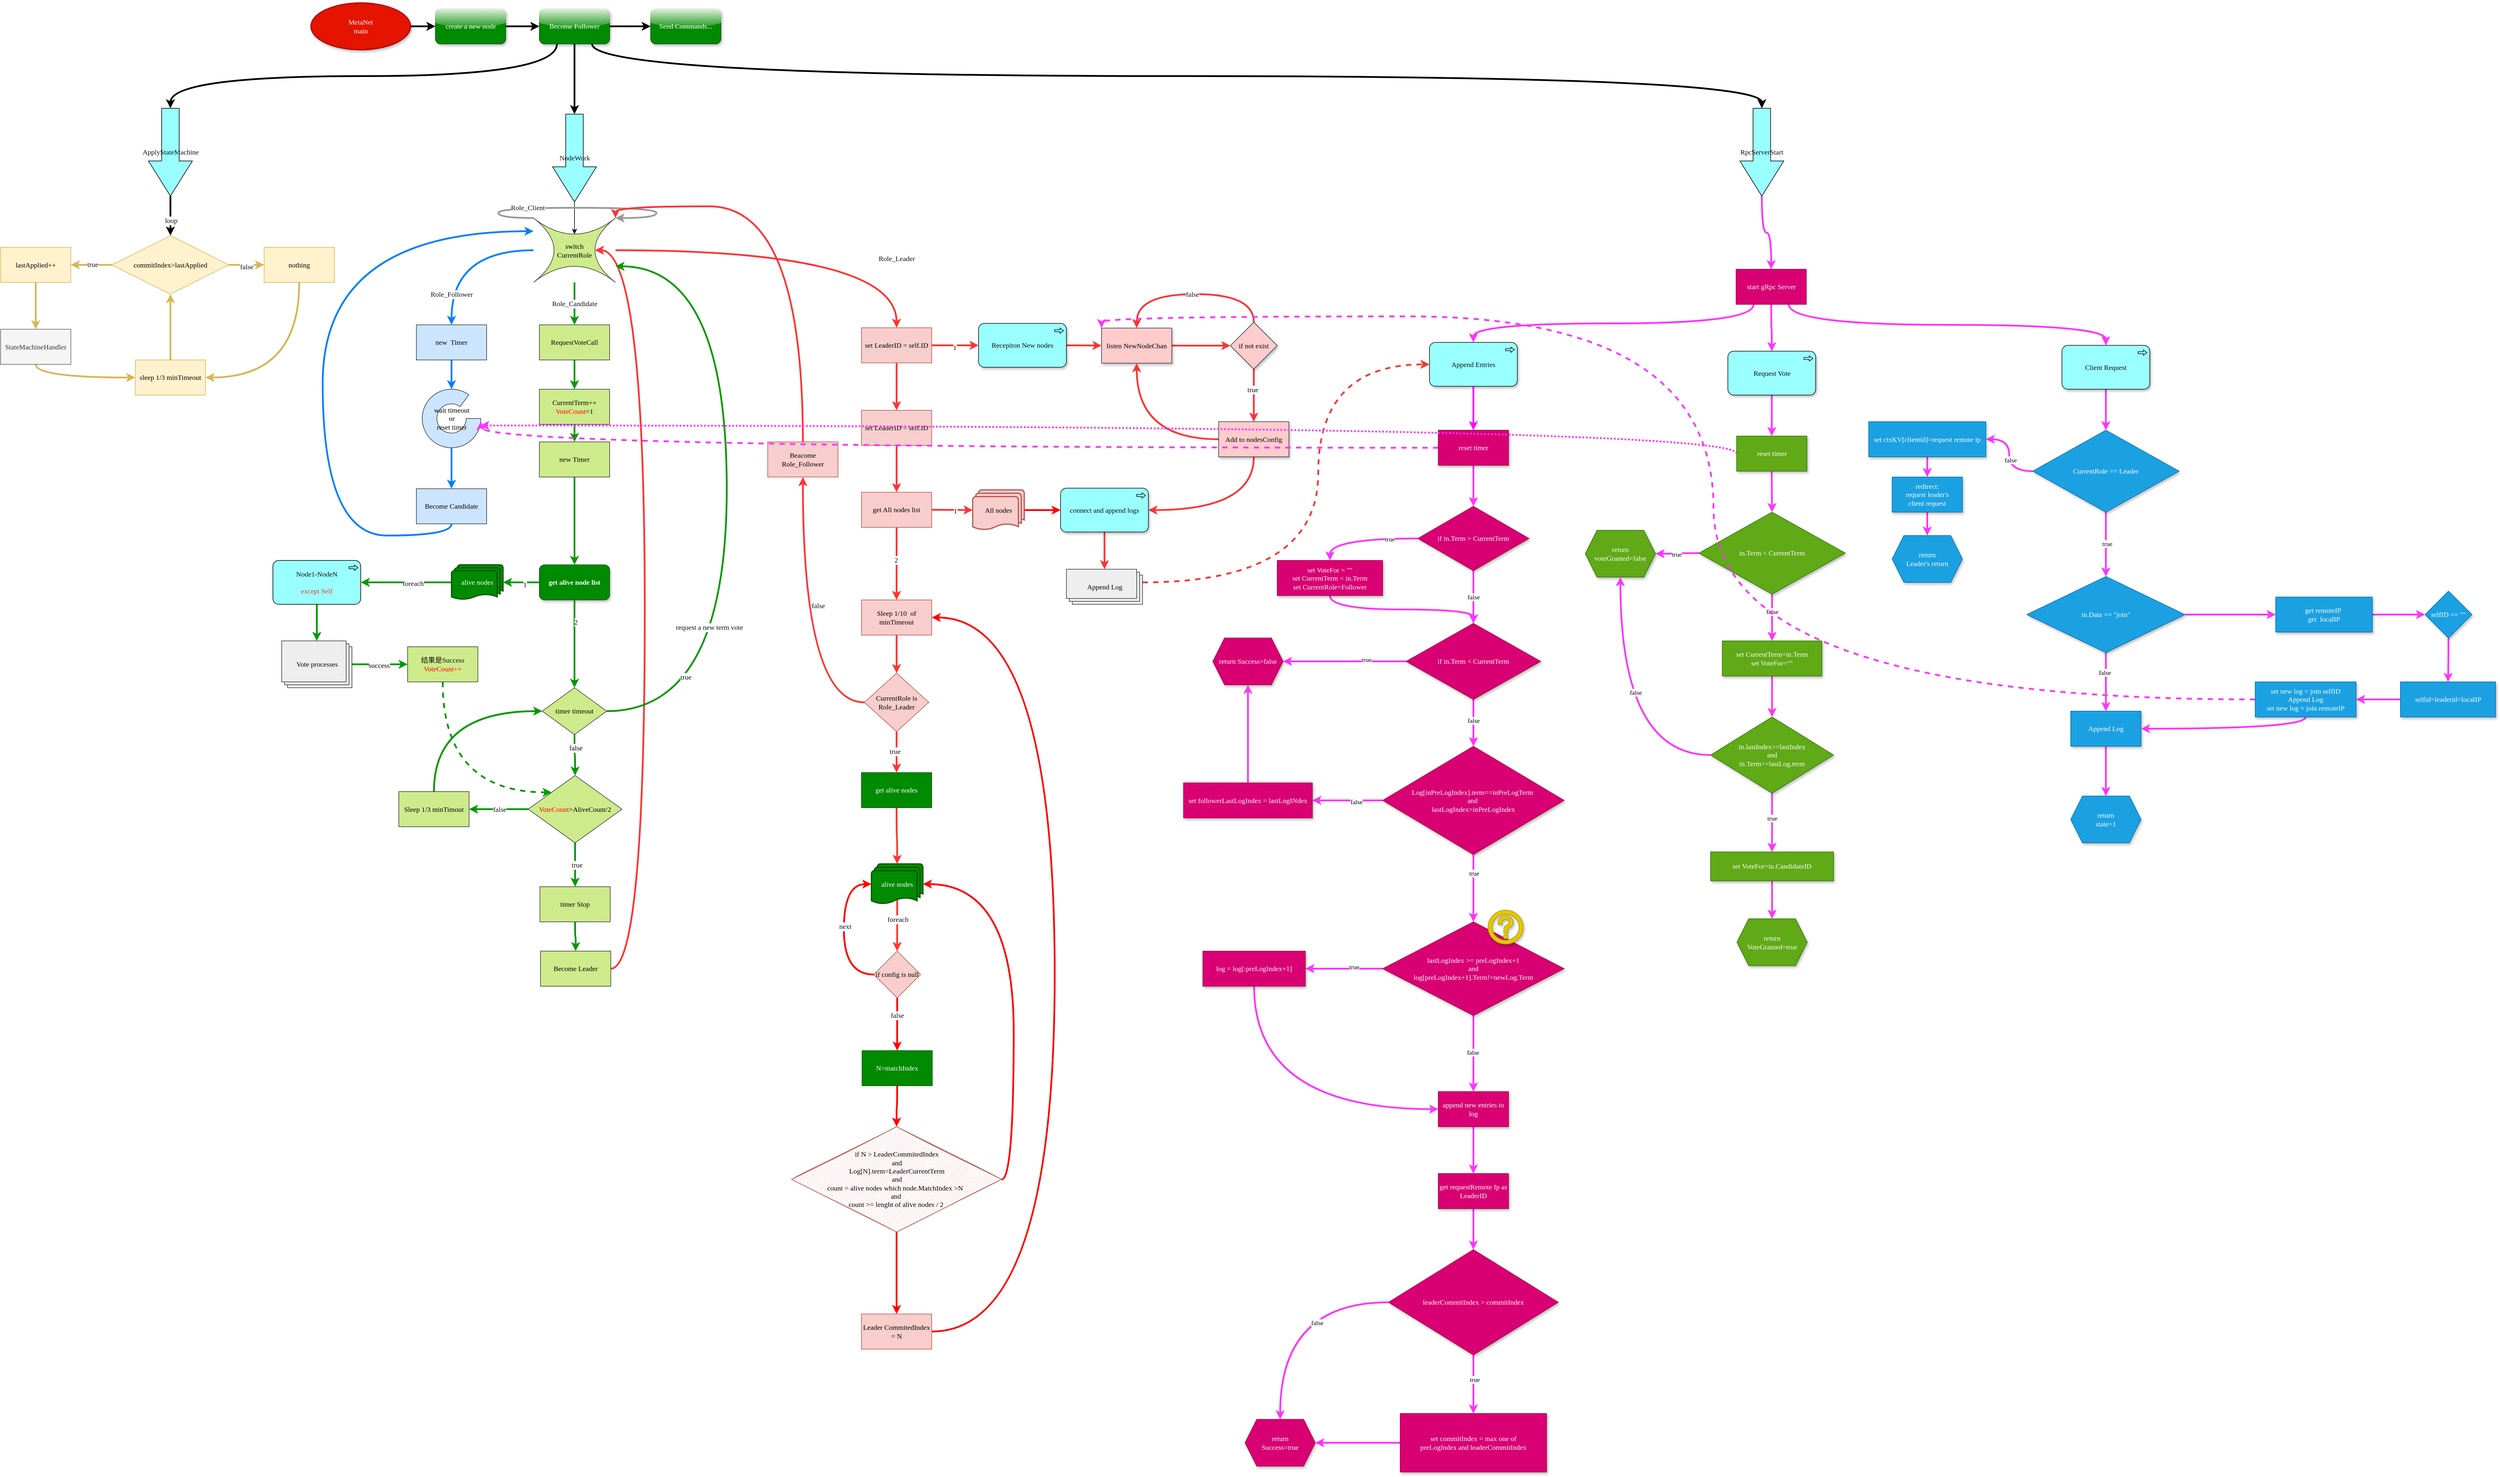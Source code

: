 <mxfile version="15.7.3" type="device"><diagram id="9Bc0864nZaGYAboca5Qf" name="第 1 页"><mxGraphModel dx="946" dy="700" grid="1" gridSize="10" guides="1" tooltips="1" connect="1" arrows="1" fold="1" page="1" pageScale="1" pageWidth="4681" pageHeight="3300" math="0" shadow="0"><root><mxCell id="0"/><mxCell id="1" parent="0"/><mxCell id="XNn-nul5VwyhZj9RHt24-5" value="" style="edgeStyle=orthogonalEdgeStyle;rounded=0;orthogonalLoop=1;jettySize=auto;html=1;strokeWidth=3;fontSize=12;fontFamily=Comic Sans MS;" parent="1" source="XNn-nul5VwyhZj9RHt24-1" target="XNn-nul5VwyhZj9RHt24-4" edge="1"><mxGeometry relative="1" as="geometry"/></mxCell><mxCell id="XNn-nul5VwyhZj9RHt24-1" value="MetaNet&lt;br style=&quot;font-size: 12px;&quot;&gt;main" style="strokeWidth=2;html=1;shape=mxgraph.flowchart.start_1;whiteSpace=wrap;fontSize=12;fontFamily=Comic Sans MS;fillColor=#e51400;fontColor=#ffffff;strokeColor=#B20000;shadow=1;sketch=0;" parent="1" vertex="1"><mxGeometry x="730" y="140" width="170" height="80" as="geometry"/></mxCell><mxCell id="XNn-nul5VwyhZj9RHt24-9" value="" style="edgeStyle=orthogonalEdgeStyle;rounded=0;orthogonalLoop=1;jettySize=auto;html=1;strokeWidth=3;fontSize=12;fontFamily=Comic Sans MS;" parent="1" source="XNn-nul5VwyhZj9RHt24-4" target="XNn-nul5VwyhZj9RHt24-8" edge="1"><mxGeometry relative="1" as="geometry"/></mxCell><mxCell id="XNn-nul5VwyhZj9RHt24-4" value="create a new node" style="rounded=1;whiteSpace=wrap;html=1;fontSize=12;fontFamily=Comic Sans MS;fillColor=#008a00;strokeColor=#005700;fontColor=#ffffff;shadow=1;glass=1;" parent="1" vertex="1"><mxGeometry x="942.5" y="150" width="120" height="60" as="geometry"/></mxCell><mxCell id="XNn-nul5VwyhZj9RHt24-17" style="edgeStyle=orthogonalEdgeStyle;rounded=0;orthogonalLoop=1;jettySize=auto;html=1;exitX=1;exitY=0.5;exitDx=0;exitDy=0;entryX=0;entryY=0.5;entryDx=0;entryDy=0;strokeWidth=3;fontSize=12;fontFamily=Comic Sans MS;" parent="1" source="XNn-nul5VwyhZj9RHt24-8" target="XNn-nul5VwyhZj9RHt24-10" edge="1"><mxGeometry relative="1" as="geometry"/></mxCell><mxCell id="XNn-nul5VwyhZj9RHt24-25" style="edgeStyle=orthogonalEdgeStyle;orthogonalLoop=1;jettySize=auto;html=1;exitX=0.25;exitY=1;exitDx=0;exitDy=0;fontColor=#0F0F0F;entryX=0;entryY=0.5;entryDx=0;entryDy=0;entryPerimeter=0;curved=1;strokeWidth=3;fontSize=12;fontFamily=Comic Sans MS;" parent="1" source="XNn-nul5VwyhZj9RHt24-8" target="XNn-nul5VwyhZj9RHt24-19" edge="1"><mxGeometry relative="1" as="geometry"><mxPoint x="905" y="330" as="targetPoint"/></mxGeometry></mxCell><mxCell id="XNn-nul5VwyhZj9RHt24-42" style="edgeStyle=orthogonalEdgeStyle;orthogonalLoop=1;jettySize=auto;html=1;exitX=0.5;exitY=1;exitDx=0;exitDy=0;entryX=0;entryY=0.5;entryDx=0;entryDy=0;entryPerimeter=0;fontColor=#0F0F0F;curved=1;strokeWidth=3;fontSize=12;fontFamily=Comic Sans MS;" parent="1" source="XNn-nul5VwyhZj9RHt24-8" target="XNn-nul5VwyhZj9RHt24-21" edge="1"><mxGeometry relative="1" as="geometry"/></mxCell><mxCell id="XNn-nul5VwyhZj9RHt24-43" style="edgeStyle=orthogonalEdgeStyle;orthogonalLoop=1;jettySize=auto;html=1;exitX=0.75;exitY=1;exitDx=0;exitDy=0;entryX=0;entryY=0.5;entryDx=0;entryDy=0;entryPerimeter=0;fontColor=#0F0F0F;curved=1;strokeWidth=3;fontSize=12;fontFamily=Comic Sans MS;" parent="1" source="XNn-nul5VwyhZj9RHt24-8" target="XNn-nul5VwyhZj9RHt24-20" edge="1"><mxGeometry relative="1" as="geometry"/></mxCell><mxCell id="XNn-nul5VwyhZj9RHt24-8" value="Become Follower" style="rounded=1;whiteSpace=wrap;html=1;fontSize=12;fontFamily=Comic Sans MS;fillColor=#008a00;strokeColor=#005700;fontColor=#ffffff;shadow=1;glass=1;" parent="1" vertex="1"><mxGeometry x="1120" y="150" width="120" height="60" as="geometry"/></mxCell><mxCell id="XNn-nul5VwyhZj9RHt24-10" value="Send Commands..." style="whiteSpace=wrap;html=1;rounded=1;fontSize=12;fontFamily=Comic Sans MS;fillColor=#008a00;strokeColor=#005700;fontColor=#ffffff;shadow=1;glass=1;" parent="1" vertex="1"><mxGeometry x="1310" y="150" width="120" height="60" as="geometry"/></mxCell><mxCell id="XNn-nul5VwyhZj9RHt24-45" style="edgeStyle=orthogonalEdgeStyle;rounded=0;orthogonalLoop=1;jettySize=auto;html=1;exitX=1;exitY=0.5;exitDx=0;exitDy=0;exitPerimeter=0;fontColor=#0F0F0F;entryX=0.5;entryY=0;entryDx=0;entryDy=0;strokeWidth=3;fontSize=12;fontFamily=Comic Sans MS;" parent="1" source="XNn-nul5VwyhZj9RHt24-19" target="XNn-nul5VwyhZj9RHt24-44" edge="1"><mxGeometry relative="1" as="geometry"><mxPoint x="480" y="507.5" as="targetPoint"/></mxGeometry></mxCell><mxCell id="XNn-nul5VwyhZj9RHt24-61" value="loop" style="edgeLabel;html=1;align=center;verticalAlign=middle;resizable=0;points=[];fontColor=#0F0F0F;fontSize=12;fontFamily=Comic Sans MS;" parent="XNn-nul5VwyhZj9RHt24-45" vertex="1" connectable="0"><mxGeometry x="0.244" y="1" relative="1" as="geometry"><mxPoint as="offset"/></mxGeometry></mxCell><mxCell id="XNn-nul5VwyhZj9RHt24-19" value="ApplyStateMachine" style="html=1;outlineConnect=0;whiteSpace=wrap;fillColor=#99ffff;shape=mxgraph.archimate3.process;labelBackgroundColor=none;fontColor=#0F0F0F;strokeColor=default;direction=south;fontSize=12;fontFamily=Comic Sans MS;" parent="1" vertex="1"><mxGeometry x="452.5" y="320" width="75" height="150" as="geometry"/></mxCell><mxCell id="UZ-a_btkH9Is7x3WlSeH-103" value="" style="edgeStyle=orthogonalEdgeStyle;curved=1;orthogonalLoop=1;jettySize=auto;html=1;fontFamily=Comic Sans MS;fontSize=12;fontColor=#0F0F0F;strokeColor=#FF33FF;strokeWidth=3;" parent="1" source="XNn-nul5VwyhZj9RHt24-20" target="UZ-a_btkH9Is7x3WlSeH-102" edge="1"><mxGeometry relative="1" as="geometry"/></mxCell><mxCell id="XNn-nul5VwyhZj9RHt24-20" value="RpcServerStart" style="html=1;outlineConnect=0;whiteSpace=wrap;fillColor=#99ffff;shape=mxgraph.archimate3.process;labelBackgroundColor=none;fontColor=#0F0F0F;strokeColor=default;direction=south;fontSize=12;fontFamily=Comic Sans MS;" parent="1" vertex="1"><mxGeometry x="3170" y="320" width="75" height="150" as="geometry"/></mxCell><mxCell id="XNn-nul5VwyhZj9RHt24-65" style="edgeStyle=orthogonalEdgeStyle;rounded=0;orthogonalLoop=1;jettySize=auto;html=1;exitX=1;exitY=0.5;exitDx=0;exitDy=0;exitPerimeter=0;entryX=0.5;entryY=0.25;entryDx=0;entryDy=0;entryPerimeter=0;fontColor=#0F0F0F;fontSize=12;fontFamily=Comic Sans MS;" parent="1" source="XNn-nul5VwyhZj9RHt24-21" target="XNn-nul5VwyhZj9RHt24-64" edge="1"><mxGeometry relative="1" as="geometry"/></mxCell><mxCell id="XNn-nul5VwyhZj9RHt24-21" value="NodeWork" style="html=1;outlineConnect=0;whiteSpace=wrap;fillColor=#99ffff;shape=mxgraph.archimate3.process;labelBackgroundColor=none;fontColor=#0F0F0F;strokeColor=default;direction=south;fontSize=12;fontFamily=Comic Sans MS;" parent="1" vertex="1"><mxGeometry x="1142.5" y="330" width="75" height="150" as="geometry"/></mxCell><mxCell id="XNn-nul5VwyhZj9RHt24-49" value="" style="edgeStyle=orthogonalEdgeStyle;rounded=0;orthogonalLoop=1;jettySize=auto;html=1;fontColor=#0F0F0F;strokeWidth=3;fontSize=12;fontFamily=Comic Sans MS;fillColor=#fff2cc;strokeColor=#d6b656;" parent="1" source="XNn-nul5VwyhZj9RHt24-44" target="XNn-nul5VwyhZj9RHt24-48" edge="1"><mxGeometry relative="1" as="geometry"/></mxCell><mxCell id="XNn-nul5VwyhZj9RHt24-63" value="false" style="edgeLabel;html=1;align=center;verticalAlign=middle;resizable=0;points=[];fontColor=#0F0F0F;fontSize=12;fontFamily=Comic Sans MS;" parent="XNn-nul5VwyhZj9RHt24-49" vertex="1" connectable="0"><mxGeometry y="-2" relative="1" as="geometry"><mxPoint y="1" as="offset"/></mxGeometry></mxCell><mxCell id="XNn-nul5VwyhZj9RHt24-53" value="" style="edgeStyle=orthogonalEdgeStyle;rounded=0;orthogonalLoop=1;jettySize=auto;html=1;fontColor=#0F0F0F;strokeWidth=3;fontSize=12;fontFamily=Comic Sans MS;fillColor=#fff2cc;strokeColor=#d6b656;" parent="1" source="XNn-nul5VwyhZj9RHt24-44" target="XNn-nul5VwyhZj9RHt24-52" edge="1"><mxGeometry relative="1" as="geometry"/></mxCell><mxCell id="XNn-nul5VwyhZj9RHt24-62" value="true" style="edgeLabel;html=1;align=center;verticalAlign=middle;resizable=0;points=[];fontColor=#0F0F0F;fontSize=12;fontFamily=Comic Sans MS;" parent="XNn-nul5VwyhZj9RHt24-53" vertex="1" connectable="0"><mxGeometry x="-0.04" y="-1" relative="1" as="geometry"><mxPoint as="offset"/></mxGeometry></mxCell><mxCell id="XNn-nul5VwyhZj9RHt24-44" value="commitIndex&amp;gt;lastApplied" style="rhombus;whiteSpace=wrap;html=1;labelBackgroundColor=none;align=center;fontSize=12;fontFamily=Comic Sans MS;fillColor=#fff2cc;strokeColor=#d6b656;" parent="1" vertex="1"><mxGeometry x="390" y="537.5" width="200" height="100" as="geometry"/></mxCell><mxCell id="XNn-nul5VwyhZj9RHt24-58" style="edgeStyle=orthogonalEdgeStyle;orthogonalLoop=1;jettySize=auto;html=1;exitX=0.5;exitY=1;exitDx=0;exitDy=0;entryX=1;entryY=0.5;entryDx=0;entryDy=0;fontColor=#0F0F0F;curved=1;strokeWidth=3;fontSize=12;fontFamily=Comic Sans MS;fillColor=#fff2cc;strokeColor=#d6b656;" parent="1" source="XNn-nul5VwyhZj9RHt24-48" target="XNn-nul5VwyhZj9RHt24-50" edge="1"><mxGeometry relative="1" as="geometry"/></mxCell><mxCell id="XNn-nul5VwyhZj9RHt24-48" value="nothing" style="whiteSpace=wrap;html=1;align=center;fontSize=12;fontFamily=Comic Sans MS;fillColor=#fff2cc;strokeColor=#d6b656;" parent="1" vertex="1"><mxGeometry x="650" y="557.5" width="120" height="60" as="geometry"/></mxCell><mxCell id="XNn-nul5VwyhZj9RHt24-60" style="edgeStyle=orthogonalEdgeStyle;rounded=0;orthogonalLoop=1;jettySize=auto;html=1;exitX=0.5;exitY=0;exitDx=0;exitDy=0;entryX=0.5;entryY=1;entryDx=0;entryDy=0;fontColor=#0F0F0F;strokeWidth=3;fontSize=12;fontFamily=Comic Sans MS;fillColor=#fff2cc;strokeColor=#d6b656;" parent="1" source="XNn-nul5VwyhZj9RHt24-50" target="XNn-nul5VwyhZj9RHt24-44" edge="1"><mxGeometry relative="1" as="geometry"/></mxCell><mxCell id="XNn-nul5VwyhZj9RHt24-50" value="sleep 1/3 minTimeout" style="whiteSpace=wrap;html=1;align=center;fontSize=12;fontFamily=Comic Sans MS;fillColor=#fff2cc;strokeColor=#d6b656;" parent="1" vertex="1"><mxGeometry x="430" y="750" width="120" height="60" as="geometry"/></mxCell><mxCell id="XNn-nul5VwyhZj9RHt24-55" value="" style="edgeStyle=orthogonalEdgeStyle;rounded=0;orthogonalLoop=1;jettySize=auto;html=1;fontColor=#0F0F0F;strokeWidth=3;fontSize=12;fontFamily=Comic Sans MS;fillColor=#fff2cc;strokeColor=#d6b656;" parent="1" source="XNn-nul5VwyhZj9RHt24-52" target="XNn-nul5VwyhZj9RHt24-54" edge="1"><mxGeometry relative="1" as="geometry"/></mxCell><mxCell id="XNn-nul5VwyhZj9RHt24-52" value="lastApplied++" style="whiteSpace=wrap;html=1;align=center;fontSize=12;fontFamily=Comic Sans MS;fillColor=#fff2cc;strokeColor=#d6b656;" parent="1" vertex="1"><mxGeometry x="200" y="557.5" width="120" height="60" as="geometry"/></mxCell><mxCell id="XNn-nul5VwyhZj9RHt24-56" style="edgeStyle=orthogonalEdgeStyle;orthogonalLoop=1;jettySize=auto;html=1;exitX=0.5;exitY=1;exitDx=0;exitDy=0;entryX=0;entryY=0.5;entryDx=0;entryDy=0;fontColor=#0F0F0F;curved=1;strokeWidth=3;fontSize=12;fontFamily=Comic Sans MS;fillColor=#fff2cc;strokeColor=#d6b656;" parent="1" source="XNn-nul5VwyhZj9RHt24-54" target="XNn-nul5VwyhZj9RHt24-50" edge="1"><mxGeometry relative="1" as="geometry"/></mxCell><mxCell id="XNn-nul5VwyhZj9RHt24-54" value="StateMachineHandler" style="whiteSpace=wrap;html=1;fontSize=12;fontFamily=Comic Sans MS;fillColor=#f5f5f5;strokeColor=#666666;fontColor=#333333;" parent="1" vertex="1"><mxGeometry x="200" y="697.5" width="120" height="60" as="geometry"/></mxCell><mxCell id="XNn-nul5VwyhZj9RHt24-67" value="Role_Leader" style="edgeStyle=orthogonalEdgeStyle;orthogonalLoop=1;jettySize=auto;html=1;fontColor=#0F0F0F;curved=1;fillColor=#d80073;strokeColor=#FF3333;strokeWidth=3;fontSize=12;fontFamily=Comic Sans MS;" parent="1" source="XNn-nul5VwyhZj9RHt24-64" target="XNn-nul5VwyhZj9RHt24-66" edge="1"><mxGeometry x="0.611" relative="1" as="geometry"><mxPoint y="1" as="offset"/></mxGeometry></mxCell><mxCell id="XNn-nul5VwyhZj9RHt24-69" value="" style="edgeStyle=orthogonalEdgeStyle;orthogonalLoop=1;jettySize=auto;html=1;fontColor=#0F0F0F;curved=1;strokeColor=#007FFF;strokeWidth=3;fontSize=12;fontFamily=Comic Sans MS;" parent="1" source="XNn-nul5VwyhZj9RHt24-64" target="XNn-nul5VwyhZj9RHt24-68" edge="1"><mxGeometry relative="1" as="geometry"/></mxCell><mxCell id="XNn-nul5VwyhZj9RHt24-75" value="Role_Follower" style="edgeLabel;html=1;align=center;verticalAlign=middle;resizable=0;points=[];fontColor=#0F0F0F;fontSize=12;fontFamily=Comic Sans MS;" parent="XNn-nul5VwyhZj9RHt24-69" vertex="1" connectable="0"><mxGeometry x="0.465" y="3" relative="1" as="geometry"><mxPoint x="-3" y="19" as="offset"/></mxGeometry></mxCell><mxCell id="XNn-nul5VwyhZj9RHt24-71" value="Role_Candidate" style="edgeStyle=orthogonalEdgeStyle;rounded=0;orthogonalLoop=1;jettySize=auto;html=1;fontColor=#0F0F0F;strokeColor=#009900;strokeWidth=3;fontSize=12;fontFamily=Comic Sans MS;" parent="1" source="XNn-nul5VwyhZj9RHt24-64" target="XNn-nul5VwyhZj9RHt24-70" edge="1"><mxGeometry relative="1" as="geometry"/></mxCell><mxCell id="XNn-nul5VwyhZj9RHt24-72" style="edgeStyle=orthogonalEdgeStyle;orthogonalLoop=1;jettySize=auto;html=1;exitX=0;exitY=0;exitDx=0;exitDy=0;exitPerimeter=0;fontColor=#0F0F0F;entryX=1;entryY=0;entryDx=0;entryDy=0;entryPerimeter=0;curved=1;strokeColor=#999999;strokeWidth=3;fontSize=12;fontFamily=Comic Sans MS;" parent="1" source="XNn-nul5VwyhZj9RHt24-64" target="XNn-nul5VwyhZj9RHt24-64" edge="1"><mxGeometry relative="1" as="geometry"><mxPoint x="1460" y="780" as="targetPoint"/><Array as="points"><mxPoint x="1050" y="508"/><mxPoint x="1050" y="490"/><mxPoint x="1320" y="490"/><mxPoint x="1320" y="508"/></Array></mxGeometry></mxCell><mxCell id="XNn-nul5VwyhZj9RHt24-74" value="Role_Client" style="edgeLabel;html=1;align=center;verticalAlign=middle;resizable=0;points=[];fontColor=#0F0F0F;fontSize=12;fontFamily=Comic Sans MS;" parent="XNn-nul5VwyhZj9RHt24-72" vertex="1" connectable="0"><mxGeometry x="-0.004" y="-3" relative="1" as="geometry"><mxPoint x="-89" y="-3" as="offset"/></mxGeometry></mxCell><mxCell id="XNn-nul5VwyhZj9RHt24-64" value="switch&lt;br style=&quot;font-size: 12px;&quot;&gt;CurrentRole" style="shape=switch;whiteSpace=wrap;html=1;labelBackgroundColor=none;strokeColor=#36393d;fillColor=#cdeb8b;align=center;fontSize=12;fontFamily=Comic Sans MS;" parent="1" vertex="1"><mxGeometry x="1110" y="507.5" width="140" height="110" as="geometry"/></mxCell><mxCell id="UZ-a_btkH9Is7x3WlSeH-20" value="" style="edgeStyle=orthogonalEdgeStyle;curved=1;orthogonalLoop=1;jettySize=auto;html=1;fontFamily=Comic Sans MS;fontSize=12;fontColor=#0F0F0F;strokeColor=#FF3333;strokeWidth=3;entryX=0;entryY=0.5;entryDx=0;entryDy=0;entryPerimeter=0;" parent="1" source="XNn-nul5VwyhZj9RHt24-66" target="UZ-a_btkH9Is7x3WlSeH-21" edge="1"><mxGeometry relative="1" as="geometry"><mxPoint x="1870" y="725" as="targetPoint"/></mxGeometry></mxCell><mxCell id="UZ-a_btkH9Is7x3WlSeH-67" value="1" style="edgeLabel;html=1;align=center;verticalAlign=middle;resizable=0;points=[];fontSize=12;fontFamily=Comic Sans MS;fontColor=#0F0F0F;" parent="UZ-a_btkH9Is7x3WlSeH-20" vertex="1" connectable="0"><mxGeometry x="-0.025" y="-4" relative="1" as="geometry"><mxPoint as="offset"/></mxGeometry></mxCell><mxCell id="UZ-a_btkH9Is7x3WlSeH-39" value="" style="edgeStyle=orthogonalEdgeStyle;curved=1;orthogonalLoop=1;jettySize=auto;html=1;fontFamily=Comic Sans MS;fontSize=12;fontColor=#0F0F0F;strokeColor=#FF3333;strokeWidth=3;" parent="1" source="XNn-nul5VwyhZj9RHt24-66" target="UZ-a_btkH9Is7x3WlSeH-38" edge="1"><mxGeometry relative="1" as="geometry"/></mxCell><mxCell id="XNn-nul5VwyhZj9RHt24-66" value="set LeaderID = self.ID" style="whiteSpace=wrap;html=1;fontSize=12;fontFamily=Comic Sans MS;fillColor=#f8cecc;strokeColor=#b85450;" parent="1" vertex="1"><mxGeometry x="1670" y="695" width="120" height="60" as="geometry"/></mxCell><mxCell id="UZ-a_btkH9Is7x3WlSeH-18" value="" style="edgeStyle=orthogonalEdgeStyle;curved=1;orthogonalLoop=1;jettySize=auto;html=1;fontColor=#0F0F0F;strokeColor=#007FFF;strokeWidth=3;fontSize=12;fontFamily=Comic Sans MS;" parent="1" source="XNn-nul5VwyhZj9RHt24-68" target="UZ-a_btkH9Is7x3WlSeH-40" edge="1"><mxGeometry relative="1" as="geometry"><mxPoint x="970" y="830" as="targetPoint"/></mxGeometry></mxCell><mxCell id="XNn-nul5VwyhZj9RHt24-68" value="new&amp;nbsp; Timer" style="whiteSpace=wrap;html=1;fillColor=#cce5ff;strokeColor=#36393d;fontSize=12;fontFamily=Comic Sans MS;" parent="1" vertex="1"><mxGeometry x="910" y="690" width="120" height="60" as="geometry"/></mxCell><mxCell id="XNn-nul5VwyhZj9RHt24-83" value="" style="edgeStyle=orthogonalEdgeStyle;rounded=0;orthogonalLoop=1;jettySize=auto;html=1;fontColor=#0F0F0F;strokeColor=#009900;strokeWidth=3;fontSize=12;fontFamily=Comic Sans MS;" parent="1" source="XNn-nul5VwyhZj9RHt24-70" target="XNn-nul5VwyhZj9RHt24-82" edge="1"><mxGeometry relative="1" as="geometry"/></mxCell><mxCell id="XNn-nul5VwyhZj9RHt24-70" value="RequestVoteCall" style="whiteSpace=wrap;html=1;fillColor=#cdeb8b;strokeColor=#36393d;fontSize=12;fontFamily=Comic Sans MS;" parent="1" vertex="1"><mxGeometry x="1120" y="690" width="120" height="60" as="geometry"/></mxCell><mxCell id="XNn-nul5VwyhZj9RHt24-80" value="" style="edgeStyle=orthogonalEdgeStyle;rounded=0;orthogonalLoop=1;jettySize=auto;html=1;fontColor=#0F0F0F;strokeColor=#007FFF;strokeWidth=3;fontSize=12;fontFamily=Comic Sans MS;" parent="1" source="UZ-a_btkH9Is7x3WlSeH-40" target="XNn-nul5VwyhZj9RHt24-79" edge="1"><mxGeometry relative="1" as="geometry"><mxPoint x="970" y="890" as="sourcePoint"/></mxGeometry></mxCell><mxCell id="XNn-nul5VwyhZj9RHt24-81" style="edgeStyle=orthogonalEdgeStyle;orthogonalLoop=1;jettySize=auto;html=1;exitX=0.5;exitY=1;exitDx=0;exitDy=0;fontColor=#0F0F0F;curved=1;strokeColor=#007FFF;strokeWidth=3;fontSize=12;fontFamily=Comic Sans MS;" parent="1" source="XNn-nul5VwyhZj9RHt24-79" target="XNn-nul5VwyhZj9RHt24-64" edge="1"><mxGeometry relative="1" as="geometry"><mxPoint x="1110" y="563" as="targetPoint"/><Array as="points"><mxPoint x="970" y="1050"/><mxPoint x="750" y="1050"/><mxPoint x="750" y="530"/></Array></mxGeometry></mxCell><mxCell id="XNn-nul5VwyhZj9RHt24-79" value="Become Candidate" style="whiteSpace=wrap;html=1;fillColor=#cce5ff;strokeColor=#36393d;fontSize=12;fontFamily=Comic Sans MS;" parent="1" vertex="1"><mxGeometry x="910" y="970" width="120" height="60" as="geometry"/></mxCell><mxCell id="XNn-nul5VwyhZj9RHt24-85" value="" style="edgeStyle=orthogonalEdgeStyle;rounded=0;orthogonalLoop=1;jettySize=auto;html=1;fontColor=#0F0F0F;strokeColor=#009900;strokeWidth=3;fontSize=12;fontFamily=Comic Sans MS;" parent="1" source="XNn-nul5VwyhZj9RHt24-82" target="XNn-nul5VwyhZj9RHt24-84" edge="1"><mxGeometry relative="1" as="geometry"/></mxCell><mxCell id="XNn-nul5VwyhZj9RHt24-82" value="CurrentTerm++&lt;br style=&quot;font-size: 12px;&quot;&gt;&lt;font color=&quot;#ff0000&quot; style=&quot;font-size: 12px;&quot;&gt;VoteCount&lt;/font&gt;=1" style="whiteSpace=wrap;html=1;fillColor=#cdeb8b;strokeColor=#36393d;fontSize=12;fontFamily=Comic Sans MS;" parent="1" vertex="1"><mxGeometry x="1120" y="800" width="120" height="60" as="geometry"/></mxCell><mxCell id="XNn-nul5VwyhZj9RHt24-87" value="" style="edgeStyle=orthogonalEdgeStyle;rounded=0;orthogonalLoop=1;jettySize=auto;html=1;fontColor=#0F0F0F;strokeColor=#009900;strokeWidth=3;fontSize=12;fontFamily=Comic Sans MS;" parent="1" source="XNn-nul5VwyhZj9RHt24-84" target="XNn-nul5VwyhZj9RHt24-86" edge="1"><mxGeometry relative="1" as="geometry"/></mxCell><mxCell id="XNn-nul5VwyhZj9RHt24-84" value="new Timer" style="whiteSpace=wrap;html=1;fillColor=#cdeb8b;strokeColor=#36393d;fontSize=12;fontFamily=Comic Sans MS;" parent="1" vertex="1"><mxGeometry x="1120" y="890" width="120" height="60" as="geometry"/></mxCell><mxCell id="XNn-nul5VwyhZj9RHt24-86" value="&lt;b style=&quot;font-size: 12px;&quot;&gt;get alive node list&lt;/b&gt;" style="whiteSpace=wrap;html=1;fillColor=#008a00;strokeColor=#005700;fontColor=#ffffff;rounded=1;shadow=1;glass=0;sketch=0;fontSize=12;fontFamily=Comic Sans MS;" parent="1" vertex="1"><mxGeometry x="1120" y="1100" width="120" height="60" as="geometry"/></mxCell><mxCell id="XNn-nul5VwyhZj9RHt24-116" value="" style="edgeStyle=orthogonalEdgeStyle;curved=1;orthogonalLoop=1;jettySize=auto;html=1;fontColor=#0F0F0F;strokeColor=#009900;strokeWidth=3;fontSize=12;fontFamily=Comic Sans MS;entryX=1;entryY=0.5;entryDx=0;entryDy=0;entryPerimeter=0;exitX=0;exitY=0.5;exitDx=0;exitDy=0;" parent="1" source="XNn-nul5VwyhZj9RHt24-86" target="UZ-a_btkH9Is7x3WlSeH-83" edge="1"><mxGeometry relative="1" as="geometry"><mxPoint x="1115" y="1020" as="sourcePoint"/><mxPoint x="1070" y="1130" as="targetPoint"/></mxGeometry></mxCell><mxCell id="UZ-a_btkH9Is7x3WlSeH-69" value="1" style="edgeLabel;html=1;align=center;verticalAlign=middle;resizable=0;points=[];fontSize=12;fontFamily=Comic Sans MS;fontColor=#0F0F0F;" parent="XNn-nul5VwyhZj9RHt24-116" vertex="1" connectable="0"><mxGeometry x="-0.2" y="4" relative="1" as="geometry"><mxPoint as="offset"/></mxGeometry></mxCell><mxCell id="UZ-a_btkH9Is7x3WlSeH-12" style="edgeStyle=orthogonalEdgeStyle;curved=1;orthogonalLoop=1;jettySize=auto;html=1;exitX=0.5;exitY=1;exitDx=0;exitDy=0;entryX=0.5;entryY=0;entryDx=0;entryDy=0;fontColor=#FF0000;strokeColor=#009900;strokeWidth=3;fontSize=12;fontFamily=Comic Sans MS;" parent="1" source="XNn-nul5VwyhZj9RHt24-86" target="XNn-nul5VwyhZj9RHt24-115" edge="1"><mxGeometry relative="1" as="geometry"><mxPoint x="1180" y="1160" as="sourcePoint"/></mxGeometry></mxCell><mxCell id="UZ-a_btkH9Is7x3WlSeH-70" value="2" style="edgeLabel;html=1;align=center;verticalAlign=middle;resizable=0;points=[];fontSize=12;fontFamily=Comic Sans MS;fontColor=#0F0F0F;" parent="UZ-a_btkH9Is7x3WlSeH-12" vertex="1" connectable="0"><mxGeometry x="-0.493" y="2" relative="1" as="geometry"><mxPoint as="offset"/></mxGeometry></mxCell><mxCell id="XNn-nul5VwyhZj9RHt24-103" value="" style="edgeStyle=orthogonalEdgeStyle;curved=1;orthogonalLoop=1;jettySize=auto;html=1;fontColor=#0F0F0F;strokeColor=#009900;strokeWidth=3;fontSize=12;fontFamily=Comic Sans MS;" parent="1" source="XNn-nul5VwyhZj9RHt24-98" target="XNn-nul5VwyhZj9RHt24-130" edge="1"><mxGeometry relative="1" as="geometry"><mxPoint x="970" y="1510" as="targetPoint"/><mxPoint x="867.5" y="1470" as="sourcePoint"/></mxGeometry></mxCell><mxCell id="XNn-nul5VwyhZj9RHt24-98" value="Node1-NodeN&lt;br style=&quot;font-size: 12px;&quot;&gt;&lt;br style=&quot;font-size: 12px;&quot;&gt;&lt;font color=&quot;#ff3333&quot; style=&quot;font-size: 12px;&quot;&gt;except Self&lt;/font&gt;" style="html=1;outlineConnect=0;whiteSpace=wrap;fillColor=#99ffff;shape=mxgraph.archimate3.application;appType=proc;archiType=rounded;labelBackgroundColor=none;fontColor=#0F0F0F;strokeColor=default;align=center;fontSize=12;fontFamily=Comic Sans MS;" parent="1" vertex="1"><mxGeometry x="665" y="1092.5" width="150" height="75" as="geometry"/></mxCell><mxCell id="XNn-nul5VwyhZj9RHt24-107" value="" style="edgeStyle=orthogonalEdgeStyle;curved=1;orthogonalLoop=1;jettySize=auto;html=1;fontColor=#0F0F0F;strokeColor=#009900;strokeWidth=3;fontSize=12;fontFamily=Comic Sans MS;" parent="1" source="XNn-nul5VwyhZj9RHt24-104" target="XNn-nul5VwyhZj9RHt24-106" edge="1"><mxGeometry relative="1" as="geometry"/></mxCell><mxCell id="XNn-nul5VwyhZj9RHt24-111" value="false" style="edgeLabel;html=1;align=center;verticalAlign=middle;resizable=0;points=[];fontColor=#0F0F0F;fontSize=12;fontFamily=Comic Sans MS;" parent="XNn-nul5VwyhZj9RHt24-107" vertex="1" connectable="0"><mxGeometry x="-0.02" y="-1" relative="1" as="geometry"><mxPoint y="1" as="offset"/></mxGeometry></mxCell><mxCell id="XNn-nul5VwyhZj9RHt24-110" value="" style="edgeStyle=orthogonalEdgeStyle;curved=1;orthogonalLoop=1;jettySize=auto;html=1;fontColor=#0F0F0F;strokeColor=#009900;strokeWidth=3;fontSize=12;fontFamily=Comic Sans MS;" parent="1" source="XNn-nul5VwyhZj9RHt24-104" target="XNn-nul5VwyhZj9RHt24-109" edge="1"><mxGeometry relative="1" as="geometry"/></mxCell><mxCell id="XNn-nul5VwyhZj9RHt24-112" value="true" style="edgeLabel;html=1;align=center;verticalAlign=middle;resizable=0;points=[];fontColor=#0F0F0F;fontSize=12;fontFamily=Comic Sans MS;" parent="XNn-nul5VwyhZj9RHt24-110" vertex="1" connectable="0"><mxGeometry x="0.005" y="3" relative="1" as="geometry"><mxPoint as="offset"/></mxGeometry></mxCell><mxCell id="XNn-nul5VwyhZj9RHt24-104" value="&lt;font color=&quot;#ff0000&quot; style=&quot;font-size: 12px;&quot;&gt;VoteCount&lt;/font&gt;&amp;gt;AliveCount/2" style="rhombus;whiteSpace=wrap;html=1;fillColor=#cdeb8b;strokeColor=#36393d;fontSize=12;fontFamily=Comic Sans MS;" parent="1" vertex="1"><mxGeometry x="1101" y="1460" width="160" height="115" as="geometry"/></mxCell><mxCell id="XNn-nul5VwyhZj9RHt24-125" style="edgeStyle=orthogonalEdgeStyle;curved=1;orthogonalLoop=1;jettySize=auto;html=1;exitX=0.5;exitY=0;exitDx=0;exitDy=0;entryX=0;entryY=0.5;entryDx=0;entryDy=0;fontColor=#0F0F0F;strokeColor=#009900;strokeWidth=3;fontSize=12;fontFamily=Comic Sans MS;" parent="1" source="XNn-nul5VwyhZj9RHt24-106" target="XNn-nul5VwyhZj9RHt24-115" edge="1"><mxGeometry relative="1" as="geometry"><Array as="points"><mxPoint x="940" y="1350"/></Array></mxGeometry></mxCell><mxCell id="XNn-nul5VwyhZj9RHt24-106" value="Sleep 1/3 minTimout" style="whiteSpace=wrap;html=1;fillColor=#cdeb8b;strokeColor=#36393d;fontSize=12;fontFamily=Comic Sans MS;" parent="1" vertex="1"><mxGeometry x="880" y="1487.5" width="120" height="60" as="geometry"/></mxCell><mxCell id="XNn-nul5VwyhZj9RHt24-114" value="" style="edgeStyle=orthogonalEdgeStyle;curved=1;orthogonalLoop=1;jettySize=auto;html=1;fontColor=#0F0F0F;strokeColor=#009900;strokeWidth=3;fontSize=12;fontFamily=Comic Sans MS;" parent="1" source="XNn-nul5VwyhZj9RHt24-109" target="XNn-nul5VwyhZj9RHt24-113" edge="1"><mxGeometry relative="1" as="geometry"/></mxCell><mxCell id="XNn-nul5VwyhZj9RHt24-109" value="timer Stop" style="whiteSpace=wrap;html=1;fillColor=#cdeb8b;strokeColor=#36393d;fontSize=12;fontFamily=Comic Sans MS;" parent="1" vertex="1"><mxGeometry x="1121" y="1650" width="120" height="60" as="geometry"/></mxCell><mxCell id="UZ-a_btkH9Is7x3WlSeH-14" style="edgeStyle=orthogonalEdgeStyle;curved=1;orthogonalLoop=1;jettySize=auto;html=1;exitX=1;exitY=0.5;exitDx=0;exitDy=0;fontColor=#FF0000;fillColor=#d80073;strokeColor=#FF3333;strokeWidth=3;fontSize=12;fontFamily=Comic Sans MS;entryX=0.75;entryY=0.5;entryDx=0;entryDy=0;entryPerimeter=0;" parent="1" source="XNn-nul5VwyhZj9RHt24-113" target="XNn-nul5VwyhZj9RHt24-64" edge="1"><mxGeometry relative="1" as="geometry"><mxPoint x="1180" y="630" as="targetPoint"/><Array as="points"><mxPoint x="1300" y="1790"/><mxPoint x="1300" y="563"/></Array></mxGeometry></mxCell><mxCell id="XNn-nul5VwyhZj9RHt24-113" value="Become Leader" style="whiteSpace=wrap;html=1;fillColor=#cdeb8b;strokeColor=#36393d;fontSize=12;fontFamily=Comic Sans MS;" parent="1" vertex="1"><mxGeometry x="1122" y="1760" width="120" height="60" as="geometry"/></mxCell><mxCell id="XNn-nul5VwyhZj9RHt24-120" value="" style="edgeStyle=orthogonalEdgeStyle;curved=1;orthogonalLoop=1;jettySize=auto;html=1;fontColor=#0F0F0F;exitX=1;exitY=0.5;exitDx=0;exitDy=0;fillColor=#008a00;strokeColor=#009900;strokeWidth=3;fontSize=12;fontFamily=Comic Sans MS;" parent="1" source="XNn-nul5VwyhZj9RHt24-115" target="XNn-nul5VwyhZj9RHt24-64" edge="1"><mxGeometry relative="1" as="geometry"><mxPoint x="1340" y="590" as="targetPoint"/><Array as="points"><mxPoint x="1440" y="1350"/><mxPoint x="1440" y="590"/></Array><mxPoint x="1395" y="1386" as="sourcePoint"/></mxGeometry></mxCell><mxCell id="XNn-nul5VwyhZj9RHt24-121" value="true" style="edgeLabel;html=1;align=center;verticalAlign=middle;resizable=0;points=[];fontColor=#0F0F0F;fontSize=12;fontFamily=Comic Sans MS;" parent="XNn-nul5VwyhZj9RHt24-120" vertex="1" connectable="0"><mxGeometry x="-0.04" y="-2" relative="1" as="geometry"><mxPoint x="-72" y="291" as="offset"/></mxGeometry></mxCell><mxCell id="XNn-nul5VwyhZj9RHt24-124" value="request a new term vote" style="edgeLabel;html=1;align=center;verticalAlign=middle;resizable=0;points=[];fontColor=#0F0F0F;fontSize=12;fontFamily=Comic Sans MS;" parent="XNn-nul5VwyhZj9RHt24-120" vertex="1" connectable="0"><mxGeometry x="-0.296" y="-1" relative="1" as="geometry"><mxPoint x="-31" y="58" as="offset"/></mxGeometry></mxCell><mxCell id="UZ-a_btkH9Is7x3WlSeH-3" style="edgeStyle=orthogonalEdgeStyle;curved=1;orthogonalLoop=1;jettySize=auto;html=1;exitX=0.5;exitY=1;exitDx=0;exitDy=0;entryX=0.5;entryY=0;entryDx=0;entryDy=0;fontColor=#FF0000;strokeColor=#009900;strokeWidth=3;fontSize=12;fontFamily=Comic Sans MS;" parent="1" source="XNn-nul5VwyhZj9RHt24-115" target="XNn-nul5VwyhZj9RHt24-104" edge="1"><mxGeometry relative="1" as="geometry"/></mxCell><mxCell id="UZ-a_btkH9Is7x3WlSeH-4" value="&lt;font color=&quot;#000000&quot; style=&quot;font-size: 12px;&quot;&gt;false&lt;br style=&quot;font-size: 12px;&quot;&gt;&lt;/font&gt;" style="edgeLabel;html=1;align=center;verticalAlign=middle;resizable=0;points=[];fontColor=#FF0000;fontSize=12;fontFamily=Comic Sans MS;" parent="UZ-a_btkH9Is7x3WlSeH-3" vertex="1" connectable="0"><mxGeometry x="-0.371" y="2" relative="1" as="geometry"><mxPoint as="offset"/></mxGeometry></mxCell><mxCell id="XNn-nul5VwyhZj9RHt24-115" value="timer timeout" style="rhombus;whiteSpace=wrap;html=1;fillColor=#cdeb8b;strokeColor=#36393d;fontSize=12;fontFamily=Comic Sans MS;" parent="1" vertex="1"><mxGeometry x="1125" y="1310" width="110" height="80" as="geometry"/></mxCell><mxCell id="UZ-a_btkH9Is7x3WlSeH-8" value="" style="edgeStyle=orthogonalEdgeStyle;curved=1;orthogonalLoop=1;jettySize=auto;html=1;fontColor=#000000;entryX=0;entryY=0.5;entryDx=0;entryDy=0;strokeColor=#009900;strokeWidth=3;fontSize=12;fontFamily=Comic Sans MS;" parent="1" source="XNn-nul5VwyhZj9RHt24-130" target="UZ-a_btkH9Is7x3WlSeH-9" edge="1"><mxGeometry relative="1" as="geometry"><mxPoint x="900" y="1230" as="targetPoint"/></mxGeometry></mxCell><mxCell id="UZ-a_btkH9Is7x3WlSeH-10" value="success" style="edgeLabel;html=1;align=center;verticalAlign=middle;resizable=0;points=[];fontColor=#000000;fontSize=12;fontFamily=Comic Sans MS;" parent="UZ-a_btkH9Is7x3WlSeH-8" vertex="1" connectable="0"><mxGeometry x="-0.045" y="-1" relative="1" as="geometry"><mxPoint y="1" as="offset"/></mxGeometry></mxCell><mxCell id="XNn-nul5VwyhZj9RHt24-130" value="Vote processes" style="verticalLabelPosition=middle;verticalAlign=middle;html=1;shape=mxgraph.basic.layered_rect;dx=10;outlineConnect=0;labelBackgroundColor=none;strokeColor=#36393d;fillColor=#eeeeee;fontSize=12;fontFamily=Comic Sans MS;labelPosition=center;align=center;" parent="1" vertex="1"><mxGeometry x="680" y="1230" width="120" height="80" as="geometry"/></mxCell><mxCell id="UZ-a_btkH9Is7x3WlSeH-13" style="edgeStyle=orthogonalEdgeStyle;curved=1;orthogonalLoop=1;jettySize=auto;html=1;exitX=0.5;exitY=1;exitDx=0;exitDy=0;entryX=0;entryY=0;entryDx=0;entryDy=0;fontColor=#FF0000;strokeColor=#009900;strokeWidth=3;fontSize=12;fontFamily=Comic Sans MS;dashed=1;" parent="1" source="UZ-a_btkH9Is7x3WlSeH-9" target="XNn-nul5VwyhZj9RHt24-104" edge="1"><mxGeometry relative="1" as="geometry"><Array as="points"><mxPoint x="955" y="1489"/></Array></mxGeometry></mxCell><mxCell id="UZ-a_btkH9Is7x3WlSeH-9" value="&lt;font color=&quot;#0f0f0f&quot; style=&quot;font-size: 12px;&quot;&gt;结果是Success&lt;/font&gt;&lt;br style=&quot;font-size: 12px;&quot;&gt;&lt;font color=&quot;#ff0000&quot; style=&quot;font-size: 12px;&quot;&gt;VoteCount++&lt;/font&gt;" style="rounded=0;whiteSpace=wrap;html=1;fontSize=12;fontFamily=Comic Sans MS;fillColor=#cdeb8b;strokeColor=#36393d;" parent="1" vertex="1"><mxGeometry x="895" y="1240" width="120" height="60" as="geometry"/></mxCell><mxCell id="UZ-a_btkH9Is7x3WlSeH-24" value="" style="edgeStyle=orthogonalEdgeStyle;curved=1;orthogonalLoop=1;jettySize=auto;html=1;fontFamily=Comic Sans MS;fontSize=12;fontColor=#0F0F0F;strokeColor=#FF3333;strokeWidth=3;" parent="1" source="UZ-a_btkH9Is7x3WlSeH-21" target="UZ-a_btkH9Is7x3WlSeH-23" edge="1"><mxGeometry relative="1" as="geometry"/></mxCell><mxCell id="UZ-a_btkH9Is7x3WlSeH-21" value="Recepiton New nodes" style="html=1;outlineConnect=0;whiteSpace=wrap;fillColor=#99ffff;shape=mxgraph.archimate3.application;appType=proc;archiType=rounded;rounded=1;shadow=1;glass=0;sketch=0;fontFamily=Comic Sans MS;fontSize=12;fontColor=#0F0F0F;strokeColor=#0F0F0F;" parent="1" vertex="1"><mxGeometry x="1870" y="687.5" width="150" height="75" as="geometry"/></mxCell><mxCell id="UZ-a_btkH9Is7x3WlSeH-28" value="" style="edgeStyle=orthogonalEdgeStyle;curved=1;orthogonalLoop=1;jettySize=auto;html=1;fontFamily=Comic Sans MS;fontSize=12;fontColor=#0F0F0F;strokeColor=#FF3333;strokeWidth=3;" parent="1" source="UZ-a_btkH9Is7x3WlSeH-23" target="UZ-a_btkH9Is7x3WlSeH-27" edge="1"><mxGeometry relative="1" as="geometry"/></mxCell><mxCell id="UZ-a_btkH9Is7x3WlSeH-23" value="listen NewNodeChan" style="rounded=0;whiteSpace=wrap;html=1;shadow=1;glass=0;sketch=0;fontFamily=Comic Sans MS;fontSize=12;strokeColor=#36393d;fillColor=#ffcccc;" parent="1" vertex="1"><mxGeometry x="2080" y="695.5" width="120" height="60" as="geometry"/></mxCell><mxCell id="UZ-a_btkH9Is7x3WlSeH-30" value="false" style="edgeStyle=orthogonalEdgeStyle;curved=1;orthogonalLoop=1;jettySize=auto;html=1;fontFamily=Comic Sans MS;fontSize=12;fontColor=#0F0F0F;strokeColor=#FF3333;strokeWidth=3;entryX=0.5;entryY=0;entryDx=0;entryDy=0;" parent="1" source="UZ-a_btkH9Is7x3WlSeH-27" target="UZ-a_btkH9Is7x3WlSeH-23" edge="1"><mxGeometry relative="1" as="geometry"><mxPoint x="2440" y="725.5" as="targetPoint"/><Array as="points"><mxPoint x="2340" y="637.5"/><mxPoint x="2140" y="637.5"/></Array></mxGeometry></mxCell><mxCell id="UZ-a_btkH9Is7x3WlSeH-34" value="" style="edgeStyle=orthogonalEdgeStyle;curved=1;orthogonalLoop=1;jettySize=auto;html=1;fontFamily=Comic Sans MS;fontSize=12;fontColor=#0F0F0F;strokeColor=#FF3333;strokeWidth=3;" parent="1" source="UZ-a_btkH9Is7x3WlSeH-27" target="UZ-a_btkH9Is7x3WlSeH-33" edge="1"><mxGeometry relative="1" as="geometry"/></mxCell><mxCell id="UZ-a_btkH9Is7x3WlSeH-35" value="true" style="edgeLabel;html=1;align=center;verticalAlign=middle;resizable=0;points=[];fontSize=12;fontFamily=Comic Sans MS;fontColor=#0F0F0F;" parent="UZ-a_btkH9Is7x3WlSeH-34" vertex="1" connectable="0"><mxGeometry x="-0.222" y="-2" relative="1" as="geometry"><mxPoint as="offset"/></mxGeometry></mxCell><mxCell id="UZ-a_btkH9Is7x3WlSeH-27" value="if not exist" style="rhombus;whiteSpace=wrap;html=1;rounded=0;shadow=1;fontFamily=Comic Sans MS;strokeColor=#36393d;fillColor=#ffcccc;glass=0;sketch=0;" parent="1" vertex="1"><mxGeometry x="2300" y="685.5" width="80" height="80" as="geometry"/></mxCell><mxCell id="UZ-a_btkH9Is7x3WlSeH-37" style="edgeStyle=orthogonalEdgeStyle;curved=1;orthogonalLoop=1;jettySize=auto;html=1;exitX=0;exitY=0.5;exitDx=0;exitDy=0;entryX=0.5;entryY=1;entryDx=0;entryDy=0;fontFamily=Comic Sans MS;fontSize=12;fontColor=#0F0F0F;strokeColor=#FF3333;strokeWidth=3;" parent="1" source="UZ-a_btkH9Is7x3WlSeH-33" target="UZ-a_btkH9Is7x3WlSeH-23" edge="1"><mxGeometry relative="1" as="geometry"/></mxCell><mxCell id="UZ-a_btkH9Is7x3WlSeH-42" style="edgeStyle=orthogonalEdgeStyle;curved=1;orthogonalLoop=1;jettySize=auto;html=1;exitX=0.5;exitY=1;exitDx=0;exitDy=0;fontFamily=Comic Sans MS;fontSize=12;fontColor=#0F0F0F;strokeColor=#FF3333;strokeWidth=3;entryX=1;entryY=0.5;entryDx=0;entryDy=0;entryPerimeter=0;" parent="1" source="UZ-a_btkH9Is7x3WlSeH-33" target="UZ-a_btkH9Is7x3WlSeH-41" edge="1"><mxGeometry relative="1" as="geometry"><mxPoint x="2020" y="885.5" as="targetPoint"/></mxGeometry></mxCell><mxCell id="UZ-a_btkH9Is7x3WlSeH-33" value="Add to nodesConfig" style="whiteSpace=wrap;html=1;rounded=0;shadow=1;fontFamily=Comic Sans MS;strokeColor=#36393d;fillColor=#ffcccc;glass=0;sketch=0;" parent="1" vertex="1"><mxGeometry x="2280" y="855.5" width="120" height="60" as="geometry"/></mxCell><mxCell id="UZ-a_btkH9Is7x3WlSeH-61" value="" style="edgeStyle=orthogonalEdgeStyle;curved=1;orthogonalLoop=1;jettySize=auto;html=1;fontFamily=Comic Sans MS;fontSize=12;fontColor=#0F0F0F;strokeColor=#FF3333;strokeWidth=3;" parent="1" source="UZ-a_btkH9Is7x3WlSeH-38" target="UZ-a_btkH9Is7x3WlSeH-60" edge="1"><mxGeometry relative="1" as="geometry"/></mxCell><mxCell id="UZ-a_btkH9Is7x3WlSeH-38" value="set LeaderID = self.ID" style="whiteSpace=wrap;html=1;fontSize=12;fontFamily=Comic Sans MS;fillColor=#f8cecc;strokeColor=#b85450;" parent="1" vertex="1"><mxGeometry x="1670" y="836" width="120" height="60" as="geometry"/></mxCell><mxCell id="UZ-a_btkH9Is7x3WlSeH-40" value="wait timeout&lt;br&gt;or&lt;br&gt;reset timer" style="verticalLabelPosition=middle;verticalAlign=middle;html=1;shape=mxgraph.basic.partConcEllipse;startAngle=0.25;endAngle=0.1;arcWidth=0.5;rounded=1;shadow=0;glass=0;sketch=0;fontFamily=Comic Sans MS;fontSize=12;strokeColor=#36393d;fillColor=#cce5ff;labelPosition=center;align=center;" parent="1" vertex="1"><mxGeometry x="920" y="800" width="100" height="100" as="geometry"/></mxCell><mxCell id="UZ-a_btkH9Is7x3WlSeH-64" value="" style="edgeStyle=orthogonalEdgeStyle;curved=1;orthogonalLoop=1;jettySize=auto;html=1;fontFamily=Comic Sans MS;fontSize=12;fontColor=#0F0F0F;strokeColor=#FF3333;strokeWidth=3;" parent="1" source="UZ-a_btkH9Is7x3WlSeH-41" target="UZ-a_btkH9Is7x3WlSeH-63" edge="1"><mxGeometry relative="1" as="geometry"/></mxCell><mxCell id="UZ-a_btkH9Is7x3WlSeH-41" value="&lt;font&gt;connect and append logs&lt;/font&gt;" style="html=1;outlineConnect=0;whiteSpace=wrap;fillColor=#99ffff;shape=mxgraph.archimate3.application;appType=proc;archiType=rounded;rounded=1;shadow=1;glass=0;sketch=0;fontFamily=Comic Sans MS;fontSize=12;fontColor=#0F0F0F;strokeColor=#0F0F0F;" parent="1" vertex="1"><mxGeometry x="2010" y="969" width="150" height="75" as="geometry"/></mxCell><mxCell id="UZ-a_btkH9Is7x3WlSeH-47" value="" style="edgeStyle=orthogonalEdgeStyle;curved=1;orthogonalLoop=1;jettySize=auto;html=1;fontFamily=Comic Sans MS;fontSize=12;fontColor=#0F0F0F;strokeColor=#FF3333;strokeWidth=3;entryX=0.5;entryY=0;entryDx=0;entryDy=0;" parent="1" source="UZ-a_btkH9Is7x3WlSeH-44" target="UZ-a_btkH9Is7x3WlSeH-46" edge="1"><mxGeometry relative="1" as="geometry"><mxPoint x="1730" y="1290" as="targetPoint"/></mxGeometry></mxCell><mxCell id="UZ-a_btkH9Is7x3WlSeH-44" value="Sleep 1/10&amp;nbsp; of minTimeout" style="whiteSpace=wrap;html=1;fontFamily=Comic Sans MS;strokeColor=#b85450;fillColor=#f8cecc;" parent="1" vertex="1"><mxGeometry x="1670" y="1160" width="120" height="60" as="geometry"/></mxCell><mxCell id="UZ-a_btkH9Is7x3WlSeH-49" value="" style="edgeStyle=orthogonalEdgeStyle;curved=1;orthogonalLoop=1;jettySize=auto;html=1;fontFamily=Comic Sans MS;fontSize=12;fontColor=#0F0F0F;strokeColor=#FF3333;strokeWidth=3;exitX=0;exitY=0.5;exitDx=0;exitDy=0;" parent="1" source="UZ-a_btkH9Is7x3WlSeH-46" target="UZ-a_btkH9Is7x3WlSeH-48" edge="1"><mxGeometry relative="1" as="geometry"><mxPoint x="1690" y="1145" as="sourcePoint"/></mxGeometry></mxCell><mxCell id="UZ-a_btkH9Is7x3WlSeH-51" value="false" style="edgeLabel;html=1;align=center;verticalAlign=middle;resizable=0;points=[];fontSize=12;fontFamily=Comic Sans MS;fontColor=#0F0F0F;" parent="UZ-a_btkH9Is7x3WlSeH-49" vertex="1" connectable="0"><mxGeometry x="0.103" y="-26" relative="1" as="geometry"><mxPoint as="offset"/></mxGeometry></mxCell><mxCell id="UZ-a_btkH9Is7x3WlSeH-54" value="" style="edgeStyle=orthogonalEdgeStyle;curved=1;orthogonalLoop=1;jettySize=auto;html=1;fontFamily=Comic Sans MS;fontSize=12;fontColor=#0F0F0F;strokeColor=#FF3333;strokeWidth=3;" parent="1" source="UZ-a_btkH9Is7x3WlSeH-46" target="UZ-a_btkH9Is7x3WlSeH-53" edge="1"><mxGeometry relative="1" as="geometry"/></mxCell><mxCell id="UZ-a_btkH9Is7x3WlSeH-55" value="true" style="edgeLabel;html=1;align=center;verticalAlign=middle;resizable=0;points=[];fontSize=12;fontFamily=Comic Sans MS;fontColor=#0F0F0F;" parent="UZ-a_btkH9Is7x3WlSeH-54" vertex="1" connectable="0"><mxGeometry x="-0.022" y="-3" relative="1" as="geometry"><mxPoint as="offset"/></mxGeometry></mxCell><mxCell id="UZ-a_btkH9Is7x3WlSeH-46" value="CurrentRole is Role_Leader" style="rhombus;whiteSpace=wrap;html=1;fontFamily=Comic Sans MS;strokeColor=#b85450;fillColor=#f8cecc;" parent="1" vertex="1"><mxGeometry x="1675" y="1285" width="110" height="100" as="geometry"/></mxCell><mxCell id="UZ-a_btkH9Is7x3WlSeH-52" style="edgeStyle=orthogonalEdgeStyle;curved=1;orthogonalLoop=1;jettySize=auto;html=1;exitX=0.5;exitY=0;exitDx=0;exitDy=0;fontFamily=Comic Sans MS;fontSize=12;fontColor=#0F0F0F;strokeColor=#FF3333;strokeWidth=3;entryX=1;entryY=0;entryDx=0;entryDy=0;entryPerimeter=0;" parent="1" source="UZ-a_btkH9Is7x3WlSeH-48" target="XNn-nul5VwyhZj9RHt24-64" edge="1"><mxGeometry relative="1" as="geometry"><mxPoint x="1440" y="640" as="targetPoint"/></mxGeometry></mxCell><mxCell id="UZ-a_btkH9Is7x3WlSeH-48" value="Beacome Role_Follower" style="whiteSpace=wrap;html=1;fontFamily=Comic Sans MS;strokeColor=#b85450;fillColor=#f8cecc;" parent="1" vertex="1"><mxGeometry x="1510" y="890" width="120" height="60" as="geometry"/></mxCell><mxCell id="UZ-a_btkH9Is7x3WlSeH-59" value="" style="edgeStyle=orthogonalEdgeStyle;curved=1;orthogonalLoop=1;jettySize=auto;html=1;fontFamily=Comic Sans MS;fontSize=12;fontColor=#0F0F0F;strokeColor=#FF3333;strokeWidth=3;entryX=0.5;entryY=0;entryDx=0;entryDy=0;entryPerimeter=0;" parent="1" source="UZ-a_btkH9Is7x3WlSeH-53" target="UZ-a_btkH9Is7x3WlSeH-78" edge="1"><mxGeometry relative="1" as="geometry"><mxPoint x="1730" y="1560" as="targetPoint"/></mxGeometry></mxCell><mxCell id="UZ-a_btkH9Is7x3WlSeH-53" value="get alive nodes" style="whiteSpace=wrap;html=1;fontFamily=Comic Sans MS;strokeColor=#005700;fillColor=#008a00;fontColor=#ffffff;" parent="1" vertex="1"><mxGeometry x="1670" y="1455" width="120" height="60" as="geometry"/></mxCell><mxCell id="UZ-a_btkH9Is7x3WlSeH-88" style="edgeStyle=orthogonalEdgeStyle;curved=1;orthogonalLoop=1;jettySize=auto;html=1;exitX=0;exitY=0.5;exitDx=0;exitDy=0;entryX=0;entryY=0.5;entryDx=0;entryDy=0;entryPerimeter=0;fontFamily=Comic Sans MS;fontSize=12;fontColor=#0F0F0F;strokeColor=#FF0000;strokeWidth=3;" parent="1" source="UZ-a_btkH9Is7x3WlSeH-58" target="UZ-a_btkH9Is7x3WlSeH-78" edge="1"><mxGeometry relative="1" as="geometry"><Array as="points"><mxPoint x="1640" y="1800"/><mxPoint x="1640" y="1646"/></Array></mxGeometry></mxCell><mxCell id="UZ-a_btkH9Is7x3WlSeH-89" value="next" style="edgeLabel;html=1;align=center;verticalAlign=middle;resizable=0;points=[];fontSize=12;fontFamily=Comic Sans MS;fontColor=#0F0F0F;" parent="UZ-a_btkH9Is7x3WlSeH-88" vertex="1" connectable="0"><mxGeometry x="-0.275" y="-2" relative="1" as="geometry"><mxPoint y="-42" as="offset"/></mxGeometry></mxCell><mxCell id="UZ-a_btkH9Is7x3WlSeH-91" value="" style="edgeStyle=orthogonalEdgeStyle;curved=1;orthogonalLoop=1;jettySize=auto;html=1;fontFamily=Comic Sans MS;fontSize=12;fontColor=#0F0F0F;strokeColor=#FF0000;strokeWidth=3;" parent="1" source="UZ-a_btkH9Is7x3WlSeH-58" target="UZ-a_btkH9Is7x3WlSeH-90" edge="1"><mxGeometry relative="1" as="geometry"/></mxCell><mxCell id="UZ-a_btkH9Is7x3WlSeH-92" value="false" style="edgeLabel;html=1;align=center;verticalAlign=middle;resizable=0;points=[];fontSize=12;fontFamily=Comic Sans MS;fontColor=#0F0F0F;" parent="UZ-a_btkH9Is7x3WlSeH-91" vertex="1" connectable="0"><mxGeometry x="-0.333" relative="1" as="geometry"><mxPoint as="offset"/></mxGeometry></mxCell><mxCell id="UZ-a_btkH9Is7x3WlSeH-58" value="if config is null" style="rhombus;whiteSpace=wrap;html=1;fontFamily=Comic Sans MS;strokeColor=#b85450;fillColor=#f8cecc;" parent="1" vertex="1"><mxGeometry x="1691" y="1760" width="80" height="80" as="geometry"/></mxCell><mxCell id="UZ-a_btkH9Is7x3WlSeH-62" value="" style="edgeStyle=orthogonalEdgeStyle;curved=1;orthogonalLoop=1;jettySize=auto;html=1;fontFamily=Comic Sans MS;fontSize=12;fontColor=#0F0F0F;strokeColor=#FF3333;strokeWidth=3;entryX=0;entryY=0.5;entryDx=0;entryDy=0;entryPerimeter=0;" parent="1" source="UZ-a_btkH9Is7x3WlSeH-60" target="UZ-a_btkH9Is7x3WlSeH-86" edge="1"><mxGeometry relative="1" as="geometry"/></mxCell><mxCell id="UZ-a_btkH9Is7x3WlSeH-66" value="1" style="edgeLabel;html=1;align=center;verticalAlign=middle;resizable=0;points=[];fontSize=12;fontFamily=Comic Sans MS;fontColor=#0F0F0F;" parent="UZ-a_btkH9Is7x3WlSeH-62" vertex="1" connectable="0"><mxGeometry x="0.12" relative="1" as="geometry"><mxPoint x="1" y="1" as="offset"/></mxGeometry></mxCell><mxCell id="UZ-a_btkH9Is7x3WlSeH-65" style="edgeStyle=orthogonalEdgeStyle;curved=1;orthogonalLoop=1;jettySize=auto;html=1;exitX=0.5;exitY=1;exitDx=0;exitDy=0;fontFamily=Comic Sans MS;fontSize=12;fontColor=#0F0F0F;strokeColor=#FF3333;strokeWidth=3;" parent="1" source="UZ-a_btkH9Is7x3WlSeH-60" target="UZ-a_btkH9Is7x3WlSeH-44" edge="1"><mxGeometry relative="1" as="geometry"/></mxCell><mxCell id="UZ-a_btkH9Is7x3WlSeH-68" value="2" style="edgeLabel;html=1;align=center;verticalAlign=middle;resizable=0;points=[];fontSize=12;fontFamily=Comic Sans MS;fontColor=#0F0F0F;" parent="UZ-a_btkH9Is7x3WlSeH-65" vertex="1" connectable="0"><mxGeometry x="-0.097" y="-1" relative="1" as="geometry"><mxPoint as="offset"/></mxGeometry></mxCell><mxCell id="UZ-a_btkH9Is7x3WlSeH-60" value="get All nodes list" style="whiteSpace=wrap;html=1;fontFamily=Comic Sans MS;strokeColor=#b85450;fillColor=#f8cecc;" parent="1" vertex="1"><mxGeometry x="1670" y="976" width="120" height="60" as="geometry"/></mxCell><mxCell id="9Sgx5QDAjQe5vf2OVCPW-59" style="edgeStyle=orthogonalEdgeStyle;curved=1;orthogonalLoop=1;jettySize=auto;html=1;exitX=0;exitY=0;exitDx=130;exitDy=22.5;exitPerimeter=0;fontFamily=Comic Sans MS;strokeColor=#FF3333;strokeWidth=3;entryX=0;entryY=0.5;entryDx=0;entryDy=0;entryPerimeter=0;dashed=1;fillColor=#fa6800;" edge="1" parent="1" source="UZ-a_btkH9Is7x3WlSeH-63" target="UZ-a_btkH9Is7x3WlSeH-104"><mxGeometry relative="1" as="geometry"><mxPoint x="2620" y="820.0" as="targetPoint"/><Array as="points"><mxPoint x="2450" y="1130"/><mxPoint x="2450" y="758"/></Array></mxGeometry></mxCell><mxCell id="UZ-a_btkH9Is7x3WlSeH-63" value="Append Log" style="verticalLabelPosition=middle;verticalAlign=middle;html=1;shape=mxgraph.basic.layered_rect;dx=10;outlineConnect=0;labelBackgroundColor=none;strokeColor=#36393d;fillColor=#eeeeee;fontSize=12;fontFamily=Comic Sans MS;labelPosition=center;align=center;" parent="1" vertex="1"><mxGeometry x="2020" y="1107.5" width="130" height="60" as="geometry"/></mxCell><mxCell id="UZ-a_btkH9Is7x3WlSeH-81" style="edgeStyle=orthogonalEdgeStyle;curved=1;orthogonalLoop=1;jettySize=auto;html=1;exitX=0.5;exitY=0.88;exitDx=0;exitDy=0;exitPerimeter=0;entryX=0.5;entryY=0;entryDx=0;entryDy=0;fontFamily=Comic Sans MS;fontSize=12;fontColor=#0F0F0F;strokeColor=#FF3333;strokeWidth=3;" parent="1" source="UZ-a_btkH9Is7x3WlSeH-78" target="UZ-a_btkH9Is7x3WlSeH-58" edge="1"><mxGeometry relative="1" as="geometry"/></mxCell><mxCell id="UZ-a_btkH9Is7x3WlSeH-82" value="foreach" style="edgeLabel;html=1;align=center;verticalAlign=middle;resizable=0;points=[];fontSize=12;fontFamily=Comic Sans MS;fontColor=#0F0F0F;" parent="UZ-a_btkH9Is7x3WlSeH-81" vertex="1" connectable="0"><mxGeometry x="-0.232" y="1" relative="1" as="geometry"><mxPoint as="offset"/></mxGeometry></mxCell><mxCell id="UZ-a_btkH9Is7x3WlSeH-78" value="alive nodes" style="strokeWidth=2;html=1;shape=mxgraph.flowchart.multi-document;whiteSpace=wrap;rounded=1;shadow=0;glass=0;sketch=0;fontFamily=Comic Sans MS;fontSize=12;fontColor=#ffffff;fillColor=#008a00;strokeColor=#005700;" parent="1" vertex="1"><mxGeometry x="1687" y="1611" width="88" height="69" as="geometry"/></mxCell><mxCell id="UZ-a_btkH9Is7x3WlSeH-84" value="" style="edgeStyle=orthogonalEdgeStyle;curved=1;orthogonalLoop=1;jettySize=auto;html=1;fontFamily=Comic Sans MS;fontSize=12;fontColor=#0F0F0F;strokeColor=#009900;strokeWidth=3;" parent="1" source="UZ-a_btkH9Is7x3WlSeH-83" target="XNn-nul5VwyhZj9RHt24-98" edge="1"><mxGeometry relative="1" as="geometry"/></mxCell><mxCell id="UZ-a_btkH9Is7x3WlSeH-85" value="foreach" style="edgeLabel;html=1;align=center;verticalAlign=middle;resizable=0;points=[];fontSize=12;fontFamily=Comic Sans MS;fontColor=#0F0F0F;" parent="UZ-a_btkH9Is7x3WlSeH-84" vertex="1" connectable="0"><mxGeometry x="-0.149" y="2" relative="1" as="geometry"><mxPoint as="offset"/></mxGeometry></mxCell><mxCell id="UZ-a_btkH9Is7x3WlSeH-83" value="alive nodes" style="strokeWidth=2;html=1;shape=mxgraph.flowchart.multi-document;whiteSpace=wrap;rounded=1;shadow=0;glass=0;sketch=0;fontFamily=Comic Sans MS;fontSize=12;fontColor=#ffffff;fillColor=#008a00;strokeColor=#005700;" parent="1" vertex="1"><mxGeometry x="970" y="1100" width="88" height="60" as="geometry"/></mxCell><mxCell id="UZ-a_btkH9Is7x3WlSeH-87" value="" style="edgeStyle=orthogonalEdgeStyle;curved=1;orthogonalLoop=1;jettySize=auto;html=1;fontFamily=Comic Sans MS;fontSize=12;fontColor=#0F0F0F;strokeColor=#FF0000;strokeWidth=3;" parent="1" source="UZ-a_btkH9Is7x3WlSeH-86" target="UZ-a_btkH9Is7x3WlSeH-41" edge="1"><mxGeometry relative="1" as="geometry"/></mxCell><mxCell id="UZ-a_btkH9Is7x3WlSeH-86" value="All nodes" style="strokeWidth=2;html=1;shape=mxgraph.flowchart.multi-document;whiteSpace=wrap;rounded=1;shadow=0;glass=0;sketch=0;fontFamily=Comic Sans MS;fontSize=12;fillColor=#f8cecc;strokeColor=#b85450;" parent="1" vertex="1"><mxGeometry x="1860" y="972" width="88" height="69" as="geometry"/></mxCell><mxCell id="UZ-a_btkH9Is7x3WlSeH-94" value="" style="edgeStyle=orthogonalEdgeStyle;curved=1;orthogonalLoop=1;jettySize=auto;html=1;fontFamily=Comic Sans MS;fontSize=12;fontColor=#0F0F0F;strokeColor=#FF0000;strokeWidth=3;" parent="1" source="UZ-a_btkH9Is7x3WlSeH-90" target="UZ-a_btkH9Is7x3WlSeH-93" edge="1"><mxGeometry relative="1" as="geometry"/></mxCell><mxCell id="UZ-a_btkH9Is7x3WlSeH-90" value="N=matchIndex" style="whiteSpace=wrap;html=1;fontFamily=Comic Sans MS;strokeColor=#005700;fillColor=#008a00;fontColor=#ffffff;" parent="1" vertex="1"><mxGeometry x="1671" y="1930" width="120" height="60" as="geometry"/></mxCell><mxCell id="UZ-a_btkH9Is7x3WlSeH-98" value="" style="edgeStyle=orthogonalEdgeStyle;curved=1;orthogonalLoop=1;jettySize=auto;html=1;fontFamily=Comic Sans MS;fontSize=12;fontColor=#0F0F0F;strokeColor=#FF0000;strokeWidth=3;entryX=1;entryY=0.5;entryDx=0;entryDy=0;entryPerimeter=0;" parent="1" source="UZ-a_btkH9Is7x3WlSeH-93" target="UZ-a_btkH9Is7x3WlSeH-78" edge="1"><mxGeometry relative="1" as="geometry"><mxPoint x="2040" y="2150" as="targetPoint"/><Array as="points"><mxPoint x="1930" y="2150"/><mxPoint x="1930" y="1646"/></Array></mxGeometry></mxCell><mxCell id="UZ-a_btkH9Is7x3WlSeH-100" value="" style="edgeStyle=orthogonalEdgeStyle;curved=1;orthogonalLoop=1;jettySize=auto;html=1;fontFamily=Comic Sans MS;fontSize=12;fontColor=#0F0F0F;strokeColor=#FF0000;strokeWidth=3;" parent="1" source="UZ-a_btkH9Is7x3WlSeH-93" target="UZ-a_btkH9Is7x3WlSeH-99" edge="1"><mxGeometry relative="1" as="geometry"/></mxCell><mxCell id="UZ-a_btkH9Is7x3WlSeH-93" value="if N &amp;gt; LeaderCommitedIndex&lt;br&gt;and&lt;br&gt;Log[N].term=LeaderCurrentTerm&lt;br&gt;and&lt;br&gt;count = alive nodes which node.MatchIndex &amp;gt;N&amp;nbsp;&amp;nbsp;&lt;br&gt;and&amp;nbsp;&lt;br&gt;count &amp;gt;= lenght of alive nodes / 2&amp;nbsp;&lt;br&gt;" style="rhombus;whiteSpace=wrap;html=1;fontFamily=Comic Sans MS;strokeColor=#b85450;fillColor=#f8cecc;rounded=0;shadow=0;sketch=1;" parent="1" vertex="1"><mxGeometry x="1550.5" y="2060" width="359" height="180" as="geometry"/></mxCell><mxCell id="UZ-a_btkH9Is7x3WlSeH-101" style="edgeStyle=orthogonalEdgeStyle;curved=1;orthogonalLoop=1;jettySize=auto;html=1;fontFamily=Comic Sans MS;fontSize=12;fontColor=#0F0F0F;strokeColor=#FF0000;strokeWidth=3;entryX=1;entryY=0.5;entryDx=0;entryDy=0;exitX=1;exitY=0.5;exitDx=0;exitDy=0;" parent="1" source="UZ-a_btkH9Is7x3WlSeH-99" target="UZ-a_btkH9Is7x3WlSeH-44" edge="1"><mxGeometry relative="1" as="geometry"><mxPoint x="1980" y="1730" as="targetPoint"/><mxPoint x="1650" y="2510" as="sourcePoint"/><Array as="points"><mxPoint x="2000" y="2410"/><mxPoint x="2000" y="1190"/></Array></mxGeometry></mxCell><mxCell id="UZ-a_btkH9Is7x3WlSeH-99" value="Leader CommitedIndex = N" style="whiteSpace=wrap;html=1;rounded=0;shadow=0;fontFamily=Comic Sans MS;strokeColor=#b85450;fillColor=#f8cecc;sketch=0;" parent="1" vertex="1"><mxGeometry x="1670" y="2380" width="120" height="60" as="geometry"/></mxCell><mxCell id="UZ-a_btkH9Is7x3WlSeH-107" style="edgeStyle=orthogonalEdgeStyle;curved=1;orthogonalLoop=1;jettySize=auto;html=1;exitX=0.25;exitY=1;exitDx=0;exitDy=0;entryX=0.5;entryY=0;entryDx=0;entryDy=0;entryPerimeter=0;fontFamily=Comic Sans MS;fontSize=12;fontColor=#0F0F0F;strokeColor=#FF33FF;strokeWidth=3;" parent="1" source="UZ-a_btkH9Is7x3WlSeH-102" target="UZ-a_btkH9Is7x3WlSeH-104" edge="1"><mxGeometry relative="1" as="geometry"/></mxCell><mxCell id="UZ-a_btkH9Is7x3WlSeH-108" style="edgeStyle=orthogonalEdgeStyle;curved=1;orthogonalLoop=1;jettySize=auto;html=1;exitX=0.5;exitY=1;exitDx=0;exitDy=0;fontFamily=Comic Sans MS;fontSize=12;fontColor=#0F0F0F;strokeColor=#FF33FF;strokeWidth=3;" parent="1" source="UZ-a_btkH9Is7x3WlSeH-102" target="UZ-a_btkH9Is7x3WlSeH-105" edge="1"><mxGeometry relative="1" as="geometry"/></mxCell><mxCell id="UZ-a_btkH9Is7x3WlSeH-109" style="edgeStyle=orthogonalEdgeStyle;curved=1;orthogonalLoop=1;jettySize=auto;html=1;exitX=0.75;exitY=1;exitDx=0;exitDy=0;entryX=0.5;entryY=0;entryDx=0;entryDy=0;entryPerimeter=0;fontFamily=Comic Sans MS;fontSize=12;fontColor=#0F0F0F;strokeColor=#FF33FF;strokeWidth=3;" parent="1" source="UZ-a_btkH9Is7x3WlSeH-102" target="UZ-a_btkH9Is7x3WlSeH-106" edge="1"><mxGeometry relative="1" as="geometry"/></mxCell><mxCell id="UZ-a_btkH9Is7x3WlSeH-102" value="start gRpc Server" style="whiteSpace=wrap;html=1;fontFamily=Comic Sans MS;fontColor=#ffffff;fillColor=#d80073;strokeColor=#A50040;" parent="1" vertex="1"><mxGeometry x="3163.5" y="595" width="120" height="60" as="geometry"/></mxCell><mxCell id="9Sgx5QDAjQe5vf2OVCPW-3" style="edgeStyle=orthogonalEdgeStyle;curved=1;orthogonalLoop=1;jettySize=auto;html=1;exitX=0.5;exitY=1;exitDx=0;exitDy=0;exitPerimeter=0;entryX=0.5;entryY=0;entryDx=0;entryDy=0;fontFamily=Comic Sans MS;strokeWidth=3;fillColor=#d80073;strokeColor=#FF00FF;" edge="1" parent="1" source="UZ-a_btkH9Is7x3WlSeH-104" target="9Sgx5QDAjQe5vf2OVCPW-1"><mxGeometry relative="1" as="geometry"/></mxCell><mxCell id="UZ-a_btkH9Is7x3WlSeH-104" value="Append Entries" style="html=1;outlineConnect=0;whiteSpace=wrap;fillColor=#99ffff;shape=mxgraph.archimate3.application;appType=proc;archiType=rounded;rounded=1;shadow=1;glass=0;sketch=0;fontFamily=Comic Sans MS;fontSize=12;fontColor=#0F0F0F;strokeColor=#0F0F0F;" parent="1" vertex="1"><mxGeometry x="2640" y="720" width="150" height="75" as="geometry"/></mxCell><mxCell id="9Sgx5QDAjQe5vf2OVCPW-64" style="edgeStyle=orthogonalEdgeStyle;curved=1;orthogonalLoop=1;jettySize=auto;html=1;exitX=0.5;exitY=1;exitDx=0;exitDy=0;exitPerimeter=0;entryX=0.5;entryY=0;entryDx=0;entryDy=0;fontFamily=Comic Sans MS;strokeColor=#FF33FF;strokeWidth=3;" edge="1" parent="1" source="UZ-a_btkH9Is7x3WlSeH-105" target="9Sgx5QDAjQe5vf2OVCPW-62"><mxGeometry relative="1" as="geometry"/></mxCell><mxCell id="UZ-a_btkH9Is7x3WlSeH-105" value="Request Vote" style="html=1;outlineConnect=0;whiteSpace=wrap;fillColor=#99ffff;shape=mxgraph.archimate3.application;appType=proc;archiType=rounded;rounded=1;shadow=1;glass=0;sketch=0;fontFamily=Comic Sans MS;fontSize=12;fontColor=#0F0F0F;strokeColor=#0F0F0F;" parent="1" vertex="1"><mxGeometry x="3149.5" y="735" width="150" height="75" as="geometry"/></mxCell><mxCell id="9Sgx5QDAjQe5vf2OVCPW-87" style="edgeStyle=orthogonalEdgeStyle;curved=1;orthogonalLoop=1;jettySize=auto;html=1;exitX=0.5;exitY=1;exitDx=0;exitDy=0;exitPerimeter=0;fontFamily=Comic Sans MS;strokeColor=#FF33FF;strokeWidth=3;" edge="1" parent="1" source="UZ-a_btkH9Is7x3WlSeH-106" target="9Sgx5QDAjQe5vf2OVCPW-86"><mxGeometry relative="1" as="geometry"/></mxCell><mxCell id="UZ-a_btkH9Is7x3WlSeH-106" value="Client Request" style="html=1;outlineConnect=0;whiteSpace=wrap;fillColor=#99ffff;shape=mxgraph.archimate3.application;appType=proc;archiType=rounded;rounded=1;shadow=1;glass=0;sketch=0;fontFamily=Comic Sans MS;fontSize=12;fontColor=#0F0F0F;strokeColor=#0F0F0F;" parent="1" vertex="1"><mxGeometry x="3720" y="725" width="150" height="75" as="geometry"/></mxCell><mxCell id="9Sgx5QDAjQe5vf2OVCPW-2" style="edgeStyle=orthogonalEdgeStyle;orthogonalLoop=1;jettySize=auto;html=1;exitX=0;exitY=0.5;exitDx=0;exitDy=0;fontFamily=Comic Sans MS;entryX=1;entryY=0.55;entryDx=0;entryDy=0;entryPerimeter=0;dashed=1;strokeWidth=3;curved=1;fillColor=#d80073;strokeColor=#FF33FF;" edge="1" parent="1" source="9Sgx5QDAjQe5vf2OVCPW-1" target="UZ-a_btkH9Is7x3WlSeH-40"><mxGeometry relative="1" as="geometry"><mxPoint x="1390" y="890" as="targetPoint"/><Array as="points"><mxPoint x="1020" y="900"/></Array></mxGeometry></mxCell><mxCell id="9Sgx5QDAjQe5vf2OVCPW-7" value="" style="edgeStyle=orthogonalEdgeStyle;curved=1;orthogonalLoop=1;jettySize=auto;html=1;fontFamily=Comic Sans MS;strokeColor=#FF33FF;strokeWidth=3;" edge="1" parent="1" source="9Sgx5QDAjQe5vf2OVCPW-1" target="9Sgx5QDAjQe5vf2OVCPW-6"><mxGeometry relative="1" as="geometry"/></mxCell><mxCell id="9Sgx5QDAjQe5vf2OVCPW-1" value="&lt;font&gt;reset timer&lt;/font&gt;" style="rounded=0;whiteSpace=wrap;html=1;shadow=1;sketch=0;fillColor=#d80073;fontColor=#ffffff;strokeColor=#A50040;fontFamily=Comic Sans MS;" vertex="1" parent="1"><mxGeometry x="2655" y="870" width="120" height="60" as="geometry"/></mxCell><mxCell id="9Sgx5QDAjQe5vf2OVCPW-9" value="" style="edgeStyle=orthogonalEdgeStyle;curved=1;orthogonalLoop=1;jettySize=auto;html=1;fontFamily=Comic Sans MS;strokeColor=#FF33FF;strokeWidth=3;entryX=0.5;entryY=0;entryDx=0;entryDy=0;" edge="1" parent="1" source="9Sgx5QDAjQe5vf2OVCPW-6" target="9Sgx5QDAjQe5vf2OVCPW-8"><mxGeometry relative="1" as="geometry"/></mxCell><mxCell id="9Sgx5QDAjQe5vf2OVCPW-12" value="true" style="edgeLabel;html=1;align=center;verticalAlign=middle;resizable=0;points=[];fontFamily=Comic Sans MS;" vertex="1" connectable="0" parent="9Sgx5QDAjQe5vf2OVCPW-9"><mxGeometry x="-0.487" y="1" relative="1" as="geometry"><mxPoint as="offset"/></mxGeometry></mxCell><mxCell id="9Sgx5QDAjQe5vf2OVCPW-13" value="false" style="edgeStyle=orthogonalEdgeStyle;curved=1;orthogonalLoop=1;jettySize=auto;html=1;exitX=0.5;exitY=1;exitDx=0;exitDy=0;entryX=0.5;entryY=0;entryDx=0;entryDy=0;fontFamily=Comic Sans MS;strokeColor=#FF33FF;strokeWidth=3;" edge="1" parent="1" source="9Sgx5QDAjQe5vf2OVCPW-6" target="9Sgx5QDAjQe5vf2OVCPW-15"><mxGeometry relative="1" as="geometry"><mxPoint x="2715" y="1190" as="targetPoint"/></mxGeometry></mxCell><mxCell id="9Sgx5QDAjQe5vf2OVCPW-6" value="if in.Term &amp;gt; CurrentTerm" style="rhombus;whiteSpace=wrap;html=1;rounded=0;shadow=1;fontColor=#ffffff;strokeColor=#A50040;fillColor=#d80073;sketch=0;fontFamily=Comic Sans MS;" vertex="1" parent="1"><mxGeometry x="2620" y="1000" width="190" height="110" as="geometry"/></mxCell><mxCell id="9Sgx5QDAjQe5vf2OVCPW-16" value="" style="edgeStyle=orthogonalEdgeStyle;curved=1;orthogonalLoop=1;jettySize=auto;html=1;fontFamily=Comic Sans MS;strokeColor=#FF33FF;strokeWidth=3;exitX=0.5;exitY=1;exitDx=0;exitDy=0;" edge="1" parent="1" source="9Sgx5QDAjQe5vf2OVCPW-8"><mxGeometry relative="1" as="geometry"><mxPoint x="2715" y="1200" as="targetPoint"/></mxGeometry></mxCell><mxCell id="9Sgx5QDAjQe5vf2OVCPW-8" value="set VoteFor = &quot;&quot;&lt;br&gt;set CurrentTerm = in.Term&lt;br&gt;set CurrentRole=Follower" style="whiteSpace=wrap;html=1;rounded=0;shadow=1;fontColor=#ffffff;strokeColor=#A50040;fillColor=#d80073;sketch=0;fontFamily=Comic Sans MS;" vertex="1" parent="1"><mxGeometry x="2380" y="1092.5" width="180" height="60" as="geometry"/></mxCell><mxCell id="9Sgx5QDAjQe5vf2OVCPW-20" value="" style="edgeStyle=orthogonalEdgeStyle;curved=1;orthogonalLoop=1;jettySize=auto;html=1;fontFamily=Comic Sans MS;strokeColor=#FF33FF;strokeWidth=3;" edge="1" parent="1" source="9Sgx5QDAjQe5vf2OVCPW-15" target="9Sgx5QDAjQe5vf2OVCPW-19"><mxGeometry relative="1" as="geometry"/></mxCell><mxCell id="9Sgx5QDAjQe5vf2OVCPW-21" value="true" style="edgeLabel;html=1;align=center;verticalAlign=middle;resizable=0;points=[];fontFamily=Comic Sans MS;" vertex="1" connectable="0" parent="9Sgx5QDAjQe5vf2OVCPW-20"><mxGeometry x="-0.348" y="-3" relative="1" as="geometry"><mxPoint as="offset"/></mxGeometry></mxCell><mxCell id="9Sgx5QDAjQe5vf2OVCPW-23" value="" style="edgeStyle=orthogonalEdgeStyle;curved=1;orthogonalLoop=1;jettySize=auto;html=1;fontFamily=Comic Sans MS;strokeColor=#FF33FF;strokeWidth=3;" edge="1" parent="1" source="9Sgx5QDAjQe5vf2OVCPW-15" target="9Sgx5QDAjQe5vf2OVCPW-22"><mxGeometry relative="1" as="geometry"/></mxCell><mxCell id="9Sgx5QDAjQe5vf2OVCPW-24" value="false" style="edgeLabel;html=1;align=center;verticalAlign=middle;resizable=0;points=[];fontFamily=Comic Sans MS;" vertex="1" connectable="0" parent="9Sgx5QDAjQe5vf2OVCPW-23"><mxGeometry x="-0.105" relative="1" as="geometry"><mxPoint as="offset"/></mxGeometry></mxCell><mxCell id="9Sgx5QDAjQe5vf2OVCPW-15" value="if in.Term &amp;lt; CurrentTerm" style="rhombus;whiteSpace=wrap;html=1;rounded=0;shadow=1;fontFamily=Comic Sans MS;fontColor=#ffffff;strokeColor=#A50040;fillColor=#d80073;sketch=0;" vertex="1" parent="1"><mxGeometry x="2600" y="1200" width="230" height="130" as="geometry"/></mxCell><mxCell id="9Sgx5QDAjQe5vf2OVCPW-19" value="return Success=false" style="shape=hexagon;perimeter=hexagonPerimeter2;whiteSpace=wrap;html=1;fixedSize=1;rounded=0;shadow=1;fontFamily=Comic Sans MS;fontColor=#ffffff;strokeColor=#A50040;fillColor=#d80073;sketch=0;" vertex="1" parent="1"><mxGeometry x="2270" y="1225" width="120" height="80" as="geometry"/></mxCell><mxCell id="9Sgx5QDAjQe5vf2OVCPW-27" value="" style="edgeStyle=orthogonalEdgeStyle;curved=1;orthogonalLoop=1;jettySize=auto;html=1;fontFamily=Comic Sans MS;strokeColor=#FF33FF;strokeWidth=3;" edge="1" parent="1" source="9Sgx5QDAjQe5vf2OVCPW-22" target="9Sgx5QDAjQe5vf2OVCPW-26"><mxGeometry relative="1" as="geometry"/></mxCell><mxCell id="9Sgx5QDAjQe5vf2OVCPW-29" value="false" style="edgeLabel;html=1;align=center;verticalAlign=middle;resizable=0;points=[];fontFamily=Comic Sans MS;" vertex="1" connectable="0" parent="9Sgx5QDAjQe5vf2OVCPW-27"><mxGeometry x="-0.25" y="2" relative="1" as="geometry"><mxPoint as="offset"/></mxGeometry></mxCell><mxCell id="9Sgx5QDAjQe5vf2OVCPW-31" value="" style="edgeStyle=orthogonalEdgeStyle;curved=1;orthogonalLoop=1;jettySize=auto;html=1;fontFamily=Comic Sans MS;strokeColor=#FF33FF;strokeWidth=3;" edge="1" parent="1" source="9Sgx5QDAjQe5vf2OVCPW-22" target="9Sgx5QDAjQe5vf2OVCPW-30"><mxGeometry relative="1" as="geometry"/></mxCell><mxCell id="9Sgx5QDAjQe5vf2OVCPW-32" value="true" style="edgeLabel;html=1;align=center;verticalAlign=middle;resizable=0;points=[];fontFamily=Comic Sans MS;" vertex="1" connectable="0" parent="9Sgx5QDAjQe5vf2OVCPW-31"><mxGeometry x="-0.444" y="1" relative="1" as="geometry"><mxPoint as="offset"/></mxGeometry></mxCell><mxCell id="9Sgx5QDAjQe5vf2OVCPW-22" value="Log[inPreLogIndex].term==inPreLogTerm&amp;nbsp;&lt;br&gt;and&amp;nbsp;&lt;br&gt;lastLogIndex&amp;gt;inPreLogIndex" style="rhombus;whiteSpace=wrap;html=1;rounded=0;shadow=1;fontFamily=Comic Sans MS;fontColor=#ffffff;strokeColor=#A50040;fillColor=#d80073;sketch=0;" vertex="1" parent="1"><mxGeometry x="2560" y="1410" width="310" height="185" as="geometry"/></mxCell><mxCell id="9Sgx5QDAjQe5vf2OVCPW-28" style="edgeStyle=orthogonalEdgeStyle;curved=1;orthogonalLoop=1;jettySize=auto;html=1;exitX=0.5;exitY=0;exitDx=0;exitDy=0;entryX=0.5;entryY=1;entryDx=0;entryDy=0;fontFamily=Comic Sans MS;strokeColor=#FF33FF;strokeWidth=3;" edge="1" parent="1" source="9Sgx5QDAjQe5vf2OVCPW-26" target="9Sgx5QDAjQe5vf2OVCPW-19"><mxGeometry relative="1" as="geometry"/></mxCell><mxCell id="9Sgx5QDAjQe5vf2OVCPW-26" value="set followerLastLogIndex = lastLogINdex" style="whiteSpace=wrap;html=1;rounded=0;shadow=1;fontFamily=Comic Sans MS;fontColor=#ffffff;strokeColor=#A50040;fillColor=#d80073;sketch=0;" vertex="1" parent="1"><mxGeometry x="2220" y="1472.5" width="220" height="60" as="geometry"/></mxCell><mxCell id="9Sgx5QDAjQe5vf2OVCPW-34" value="" style="edgeStyle=orthogonalEdgeStyle;curved=1;orthogonalLoop=1;jettySize=auto;html=1;fontFamily=Comic Sans MS;strokeColor=#FF33FF;strokeWidth=3;" edge="1" parent="1" source="9Sgx5QDAjQe5vf2OVCPW-30" target="9Sgx5QDAjQe5vf2OVCPW-33"><mxGeometry relative="1" as="geometry"/></mxCell><mxCell id="9Sgx5QDAjQe5vf2OVCPW-35" value="true" style="edgeLabel;html=1;align=center;verticalAlign=middle;resizable=0;points=[];fontFamily=Comic Sans MS;" vertex="1" connectable="0" parent="9Sgx5QDAjQe5vf2OVCPW-34"><mxGeometry x="-0.566" y="3" relative="1" as="geometry"><mxPoint x="-21" y="-6" as="offset"/></mxGeometry></mxCell><mxCell id="9Sgx5QDAjQe5vf2OVCPW-37" value="" style="edgeStyle=orthogonalEdgeStyle;curved=1;orthogonalLoop=1;jettySize=auto;html=1;fontFamily=Comic Sans MS;strokeColor=#FF33FF;strokeWidth=3;" edge="1" parent="1" source="9Sgx5QDAjQe5vf2OVCPW-30" target="9Sgx5QDAjQe5vf2OVCPW-36"><mxGeometry relative="1" as="geometry"/></mxCell><mxCell id="9Sgx5QDAjQe5vf2OVCPW-39" value="false" style="edgeLabel;html=1;align=center;verticalAlign=middle;resizable=0;points=[];fontFamily=Comic Sans MS;" vertex="1" connectable="0" parent="9Sgx5QDAjQe5vf2OVCPW-37"><mxGeometry x="-0.031" y="-1" relative="1" as="geometry"><mxPoint as="offset"/></mxGeometry></mxCell><mxCell id="9Sgx5QDAjQe5vf2OVCPW-30" value="lastLogIndex &amp;gt;= preLogIndex+1&lt;br&gt;and&lt;br&gt;log[preLogIndex+1].Term!=newLog.Term" style="rhombus;whiteSpace=wrap;html=1;rounded=0;shadow=1;fontFamily=Comic Sans MS;fontColor=#ffffff;strokeColor=#A50040;fillColor=#d80073;sketch=0;" vertex="1" parent="1"><mxGeometry x="2560" y="1710" width="310" height="160" as="geometry"/></mxCell><mxCell id="9Sgx5QDAjQe5vf2OVCPW-40" style="edgeStyle=orthogonalEdgeStyle;curved=1;orthogonalLoop=1;jettySize=auto;html=1;exitX=0.5;exitY=1;exitDx=0;exitDy=0;entryX=0;entryY=0.5;entryDx=0;entryDy=0;fontFamily=Comic Sans MS;strokeColor=#FF33FF;strokeWidth=3;" edge="1" parent="1" source="9Sgx5QDAjQe5vf2OVCPW-33" target="9Sgx5QDAjQe5vf2OVCPW-36"><mxGeometry relative="1" as="geometry"/></mxCell><mxCell id="9Sgx5QDAjQe5vf2OVCPW-33" value="log = log[:preLogIndex+1]" style="whiteSpace=wrap;html=1;rounded=0;shadow=1;fontFamily=Comic Sans MS;fontColor=#ffffff;strokeColor=#A50040;fillColor=#d80073;sketch=0;" vertex="1" parent="1"><mxGeometry x="2253" y="1760" width="175" height="60" as="geometry"/></mxCell><mxCell id="9Sgx5QDAjQe5vf2OVCPW-42" value="" style="edgeStyle=orthogonalEdgeStyle;curved=1;orthogonalLoop=1;jettySize=auto;html=1;fontFamily=Comic Sans MS;strokeColor=#FF33FF;strokeWidth=3;" edge="1" parent="1" source="9Sgx5QDAjQe5vf2OVCPW-36" target="9Sgx5QDAjQe5vf2OVCPW-41"><mxGeometry relative="1" as="geometry"/></mxCell><mxCell id="9Sgx5QDAjQe5vf2OVCPW-36" value="append new entries to log" style="whiteSpace=wrap;html=1;rounded=0;shadow=1;fontFamily=Comic Sans MS;fontColor=#ffffff;strokeColor=#A50040;fillColor=#d80073;sketch=0;" vertex="1" parent="1"><mxGeometry x="2655" y="2000" width="120" height="60" as="geometry"/></mxCell><mxCell id="9Sgx5QDAjQe5vf2OVCPW-44" value="" style="edgeStyle=orthogonalEdgeStyle;curved=1;orthogonalLoop=1;jettySize=auto;html=1;fontFamily=Comic Sans MS;strokeColor=#FF33FF;strokeWidth=3;" edge="1" parent="1" source="9Sgx5QDAjQe5vf2OVCPW-41" target="9Sgx5QDAjQe5vf2OVCPW-43"><mxGeometry relative="1" as="geometry"/></mxCell><mxCell id="9Sgx5QDAjQe5vf2OVCPW-41" value="get requestRemote Ip as LeaderID" style="whiteSpace=wrap;html=1;rounded=0;shadow=1;fontFamily=Comic Sans MS;fontColor=#ffffff;strokeColor=#A50040;fillColor=#d80073;sketch=0;" vertex="1" parent="1"><mxGeometry x="2655" y="2140" width="120" height="60" as="geometry"/></mxCell><mxCell id="9Sgx5QDAjQe5vf2OVCPW-52" value="" style="edgeStyle=orthogonalEdgeStyle;curved=1;orthogonalLoop=1;jettySize=auto;html=1;fontFamily=Comic Sans MS;strokeColor=#FF33FF;strokeWidth=3;" edge="1" parent="1" source="9Sgx5QDAjQe5vf2OVCPW-43" target="9Sgx5QDAjQe5vf2OVCPW-51"><mxGeometry relative="1" as="geometry"/></mxCell><mxCell id="9Sgx5QDAjQe5vf2OVCPW-57" value="true" style="edgeLabel;html=1;align=center;verticalAlign=middle;resizable=0;points=[];fontFamily=Comic Sans MS;" vertex="1" connectable="0" parent="9Sgx5QDAjQe5vf2OVCPW-52"><mxGeometry x="-0.16" y="2" relative="1" as="geometry"><mxPoint as="offset"/></mxGeometry></mxCell><mxCell id="9Sgx5QDAjQe5vf2OVCPW-55" style="edgeStyle=orthogonalEdgeStyle;curved=1;orthogonalLoop=1;jettySize=auto;html=1;exitX=0;exitY=0.5;exitDx=0;exitDy=0;fontFamily=Comic Sans MS;strokeColor=#FF33FF;strokeWidth=3;" edge="1" parent="1" source="9Sgx5QDAjQe5vf2OVCPW-43" target="9Sgx5QDAjQe5vf2OVCPW-53"><mxGeometry relative="1" as="geometry"/></mxCell><mxCell id="9Sgx5QDAjQe5vf2OVCPW-56" value="false" style="edgeLabel;html=1;align=center;verticalAlign=middle;resizable=0;points=[];fontFamily=Comic Sans MS;" vertex="1" connectable="0" parent="9Sgx5QDAjQe5vf2OVCPW-55"><mxGeometry x="-0.366" y="35" relative="1" as="geometry"><mxPoint as="offset"/></mxGeometry></mxCell><mxCell id="9Sgx5QDAjQe5vf2OVCPW-43" value="leaderCommitIndex &amp;gt; commitIndex" style="rhombus;whiteSpace=wrap;html=1;rounded=0;shadow=1;fontFamily=Comic Sans MS;fontColor=#ffffff;strokeColor=#A50040;fillColor=#d80073;sketch=0;" vertex="1" parent="1"><mxGeometry x="2570" y="2270" width="290" height="180" as="geometry"/></mxCell><mxCell id="9Sgx5QDAjQe5vf2OVCPW-54" value="" style="edgeStyle=orthogonalEdgeStyle;curved=1;orthogonalLoop=1;jettySize=auto;html=1;fontFamily=Comic Sans MS;strokeColor=#FF33FF;strokeWidth=3;" edge="1" parent="1" source="9Sgx5QDAjQe5vf2OVCPW-51" target="9Sgx5QDAjQe5vf2OVCPW-53"><mxGeometry relative="1" as="geometry"/></mxCell><mxCell id="9Sgx5QDAjQe5vf2OVCPW-51" value="set commitIndex = max one of &lt;br&gt;preLogIndex and leaderCommitIndex" style="whiteSpace=wrap;html=1;rounded=0;shadow=1;fontFamily=Comic Sans MS;fontColor=#ffffff;strokeColor=#A50040;fillColor=#d80073;sketch=0;" vertex="1" parent="1"><mxGeometry x="2590" y="2550" width="250" height="100" as="geometry"/></mxCell><mxCell id="9Sgx5QDAjQe5vf2OVCPW-53" value="return&lt;br&gt;Success=true" style="shape=hexagon;perimeter=hexagonPerimeter2;whiteSpace=wrap;html=1;fixedSize=1;rounded=0;shadow=1;fontFamily=Comic Sans MS;fontColor=#ffffff;strokeColor=#A50040;fillColor=#d80073;sketch=0;" vertex="1" parent="1"><mxGeometry x="2325" y="2560" width="120" height="80" as="geometry"/></mxCell><mxCell id="9Sgx5QDAjQe5vf2OVCPW-58" value="" style="shape=mxgraph.signs.travel.information_1;html=1;pointerEvents=1;fillColor=#e3c800;strokeColor=#B09500;verticalLabelPosition=bottom;verticalAlign=top;align=center;sketch=0;shadow=1;fontFamily=Comic Sans MS;fontColor=#000000;" vertex="1" parent="1"><mxGeometry x="2740" y="1690" width="60" height="58" as="geometry"/></mxCell><mxCell id="9Sgx5QDAjQe5vf2OVCPW-65" style="edgeStyle=orthogonalEdgeStyle;curved=1;orthogonalLoop=1;jettySize=auto;html=1;exitX=0;exitY=0.5;exitDx=0;exitDy=0;fontFamily=Comic Sans MS;strokeColor=#FF33FF;strokeWidth=3;dashed=1;entryX=0.99;entryY=0.62;entryDx=0;entryDy=0;dashPattern=1 1;entryPerimeter=0;" edge="1" parent="1" source="9Sgx5QDAjQe5vf2OVCPW-62" target="UZ-a_btkH9Is7x3WlSeH-40"><mxGeometry relative="1" as="geometry"><mxPoint x="1030" y="860" as="targetPoint"/><Array as="points"><mxPoint x="3165" y="862"/></Array></mxGeometry></mxCell><mxCell id="9Sgx5QDAjQe5vf2OVCPW-67" value="" style="edgeStyle=orthogonalEdgeStyle;curved=1;orthogonalLoop=1;jettySize=auto;html=1;fontFamily=Comic Sans MS;strokeColor=#FF33FF;strokeWidth=3;" edge="1" parent="1" source="9Sgx5QDAjQe5vf2OVCPW-62" target="9Sgx5QDAjQe5vf2OVCPW-66"><mxGeometry relative="1" as="geometry"/></mxCell><mxCell id="9Sgx5QDAjQe5vf2OVCPW-62" value="reset timer" style="rounded=0;whiteSpace=wrap;html=1;shadow=1;sketch=0;fontFamily=Comic Sans MS;fillColor=#60a917;fontColor=#ffffff;strokeColor=#2D7600;" vertex="1" parent="1"><mxGeometry x="3164.5" y="880" width="120" height="60" as="geometry"/></mxCell><mxCell id="9Sgx5QDAjQe5vf2OVCPW-69" value="" style="edgeStyle=orthogonalEdgeStyle;curved=1;orthogonalLoop=1;jettySize=auto;html=1;fontFamily=Comic Sans MS;strokeColor=#FF33FF;strokeWidth=3;" edge="1" parent="1" source="9Sgx5QDAjQe5vf2OVCPW-66" target="9Sgx5QDAjQe5vf2OVCPW-68"><mxGeometry relative="1" as="geometry"/></mxCell><mxCell id="9Sgx5QDAjQe5vf2OVCPW-70" value="true" style="edgeLabel;html=1;align=center;verticalAlign=middle;resizable=0;points=[];fontFamily=Comic Sans MS;" vertex="1" connectable="0" parent="9Sgx5QDAjQe5vf2OVCPW-69"><mxGeometry x="0.04" y="1" relative="1" as="geometry"><mxPoint as="offset"/></mxGeometry></mxCell><mxCell id="9Sgx5QDAjQe5vf2OVCPW-72" value="" style="edgeStyle=orthogonalEdgeStyle;curved=1;orthogonalLoop=1;jettySize=auto;html=1;fontFamily=Comic Sans MS;strokeColor=#FF33FF;strokeWidth=3;" edge="1" parent="1" source="9Sgx5QDAjQe5vf2OVCPW-66" target="9Sgx5QDAjQe5vf2OVCPW-71"><mxGeometry relative="1" as="geometry"/></mxCell><mxCell id="9Sgx5QDAjQe5vf2OVCPW-73" value="false" style="edgeLabel;html=1;align=center;verticalAlign=middle;resizable=0;points=[];fontFamily=Comic Sans MS;" vertex="1" connectable="0" parent="9Sgx5QDAjQe5vf2OVCPW-72"><mxGeometry x="-0.45" y="3" relative="1" as="geometry"><mxPoint x="-3" y="8" as="offset"/></mxGeometry></mxCell><mxCell id="9Sgx5QDAjQe5vf2OVCPW-66" value="in.Term &amp;lt; CurrentTerm" style="rhombus;whiteSpace=wrap;html=1;rounded=0;shadow=1;fontFamily=Comic Sans MS;fontColor=#ffffff;strokeColor=#2D7600;fillColor=#60a917;sketch=0;" vertex="1" parent="1"><mxGeometry x="3100" y="1010" width="250" height="140" as="geometry"/></mxCell><mxCell id="9Sgx5QDAjQe5vf2OVCPW-68" value="return&lt;br&gt;voteGranted=false" style="shape=hexagon;perimeter=hexagonPerimeter2;whiteSpace=wrap;html=1;fixedSize=1;rounded=0;shadow=1;fontFamily=Comic Sans MS;fontColor=#ffffff;strokeColor=#2D7600;fillColor=#60a917;sketch=0;" vertex="1" parent="1"><mxGeometry x="2906" y="1041" width="120" height="80" as="geometry"/></mxCell><mxCell id="9Sgx5QDAjQe5vf2OVCPW-75" value="" style="edgeStyle=orthogonalEdgeStyle;curved=1;orthogonalLoop=1;jettySize=auto;html=1;fontFamily=Comic Sans MS;strokeColor=#FF33FF;strokeWidth=3;" edge="1" parent="1" source="9Sgx5QDAjQe5vf2OVCPW-71" target="9Sgx5QDAjQe5vf2OVCPW-74"><mxGeometry relative="1" as="geometry"/></mxCell><mxCell id="9Sgx5QDAjQe5vf2OVCPW-71" value="set CurrentTerm=in.Term&lt;br&gt;set VoteFor=&quot;&quot;" style="whiteSpace=wrap;html=1;rounded=0;shadow=1;fontFamily=Comic Sans MS;fontColor=#ffffff;strokeColor=#2D7600;fillColor=#60a917;sketch=0;" vertex="1" parent="1"><mxGeometry x="3140" y="1230" width="170" height="60" as="geometry"/></mxCell><mxCell id="9Sgx5QDAjQe5vf2OVCPW-76" style="edgeStyle=orthogonalEdgeStyle;curved=1;orthogonalLoop=1;jettySize=auto;html=1;exitX=0;exitY=0.5;exitDx=0;exitDy=0;entryX=0.5;entryY=1;entryDx=0;entryDy=0;fontFamily=Comic Sans MS;strokeColor=#FF33FF;strokeWidth=3;" edge="1" parent="1" source="9Sgx5QDAjQe5vf2OVCPW-74" target="9Sgx5QDAjQe5vf2OVCPW-68"><mxGeometry relative="1" as="geometry"/></mxCell><mxCell id="9Sgx5QDAjQe5vf2OVCPW-77" value="false" style="edgeLabel;html=1;align=center;verticalAlign=middle;resizable=0;points=[];fontFamily=Comic Sans MS;" vertex="1" connectable="0" parent="9Sgx5QDAjQe5vf2OVCPW-76"><mxGeometry x="0.14" y="-26" relative="1" as="geometry"><mxPoint as="offset"/></mxGeometry></mxCell><mxCell id="9Sgx5QDAjQe5vf2OVCPW-79" value="" style="edgeStyle=orthogonalEdgeStyle;curved=1;orthogonalLoop=1;jettySize=auto;html=1;fontFamily=Comic Sans MS;strokeColor=#FF33FF;strokeWidth=3;" edge="1" parent="1" source="9Sgx5QDAjQe5vf2OVCPW-74" target="9Sgx5QDAjQe5vf2OVCPW-78"><mxGeometry relative="1" as="geometry"/></mxCell><mxCell id="9Sgx5QDAjQe5vf2OVCPW-80" value="true" style="edgeLabel;html=1;align=center;verticalAlign=middle;resizable=0;points=[];fontFamily=Comic Sans MS;" vertex="1" connectable="0" parent="9Sgx5QDAjQe5vf2OVCPW-79"><mxGeometry x="-0.548" y="2" relative="1" as="geometry"><mxPoint x="-2" y="20" as="offset"/></mxGeometry></mxCell><mxCell id="9Sgx5QDAjQe5vf2OVCPW-74" value="in.lastIndex&amp;gt;=lastIndex&lt;br&gt;and&lt;br&gt;in.Term&amp;gt;=lastLog.term" style="rhombus;whiteSpace=wrap;html=1;rounded=0;shadow=1;fontFamily=Comic Sans MS;fontColor=#ffffff;strokeColor=#2D7600;fillColor=#60a917;sketch=0;" vertex="1" parent="1"><mxGeometry x="3120" y="1360" width="210" height="130" as="geometry"/></mxCell><mxCell id="9Sgx5QDAjQe5vf2OVCPW-82" value="" style="edgeStyle=orthogonalEdgeStyle;curved=1;orthogonalLoop=1;jettySize=auto;html=1;fontFamily=Comic Sans MS;strokeColor=#FF33FF;strokeWidth=3;" edge="1" parent="1" source="9Sgx5QDAjQe5vf2OVCPW-78" target="9Sgx5QDAjQe5vf2OVCPW-81"><mxGeometry relative="1" as="geometry"/></mxCell><mxCell id="9Sgx5QDAjQe5vf2OVCPW-78" value="set VoteFor=in.CandidateID&lt;br&gt;" style="whiteSpace=wrap;html=1;rounded=0;shadow=1;fontFamily=Comic Sans MS;fontColor=#ffffff;strokeColor=#2D7600;fillColor=#60a917;sketch=0;" vertex="1" parent="1"><mxGeometry x="3120" y="1590.5" width="210" height="49.5" as="geometry"/></mxCell><mxCell id="9Sgx5QDAjQe5vf2OVCPW-81" value="return&lt;br&gt;VoteGranted=true" style="shape=hexagon;perimeter=hexagonPerimeter2;whiteSpace=wrap;html=1;fixedSize=1;rounded=0;shadow=1;fontFamily=Comic Sans MS;fontColor=#ffffff;strokeColor=#2D7600;fillColor=#60a917;sketch=0;" vertex="1" parent="1"><mxGeometry x="3165" y="1704.75" width="120" height="80" as="geometry"/></mxCell><mxCell id="9Sgx5QDAjQe5vf2OVCPW-92" value="" style="edgeStyle=orthogonalEdgeStyle;curved=1;orthogonalLoop=1;jettySize=auto;html=1;fontFamily=Comic Sans MS;strokeColor=#FF33FF;strokeWidth=3;" edge="1" parent="1" source="9Sgx5QDAjQe5vf2OVCPW-86" target="9Sgx5QDAjQe5vf2OVCPW-91"><mxGeometry relative="1" as="geometry"/></mxCell><mxCell id="9Sgx5QDAjQe5vf2OVCPW-96" value="false" style="edgeLabel;html=1;align=center;verticalAlign=middle;resizable=0;points=[];fontFamily=Comic Sans MS;" vertex="1" connectable="0" parent="9Sgx5QDAjQe5vf2OVCPW-92"><mxGeometry x="-0.125" y="-2" relative="1" as="geometry"><mxPoint as="offset"/></mxGeometry></mxCell><mxCell id="9Sgx5QDAjQe5vf2OVCPW-101" value="" style="edgeStyle=orthogonalEdgeStyle;curved=1;orthogonalLoop=1;jettySize=auto;html=1;fontFamily=Comic Sans MS;strokeColor=#FF33FF;strokeWidth=3;" edge="1" parent="1" source="9Sgx5QDAjQe5vf2OVCPW-86" target="9Sgx5QDAjQe5vf2OVCPW-100"><mxGeometry relative="1" as="geometry"/></mxCell><mxCell id="9Sgx5QDAjQe5vf2OVCPW-102" value="true" style="edgeLabel;html=1;align=center;verticalAlign=middle;resizable=0;points=[];fontFamily=Comic Sans MS;" vertex="1" connectable="0" parent="9Sgx5QDAjQe5vf2OVCPW-101"><mxGeometry x="-0.018" y="2" relative="1" as="geometry"><mxPoint as="offset"/></mxGeometry></mxCell><mxCell id="9Sgx5QDAjQe5vf2OVCPW-86" value="CurrentRole == Leader" style="rhombus;whiteSpace=wrap;html=1;rounded=0;shadow=1;fontFamily=Comic Sans MS;fontColor=#ffffff;strokeColor=#006EAF;fillColor=#1ba1e2;sketch=0;" vertex="1" parent="1"><mxGeometry x="3670" y="870" width="250" height="140" as="geometry"/></mxCell><mxCell id="9Sgx5QDAjQe5vf2OVCPW-98" value="" style="edgeStyle=orthogonalEdgeStyle;curved=1;orthogonalLoop=1;jettySize=auto;html=1;fontFamily=Comic Sans MS;strokeColor=#FF33FF;strokeWidth=3;" edge="1" parent="1" source="9Sgx5QDAjQe5vf2OVCPW-91" target="9Sgx5QDAjQe5vf2OVCPW-97"><mxGeometry relative="1" as="geometry"/></mxCell><mxCell id="9Sgx5QDAjQe5vf2OVCPW-91" value="set ctxKV[clientid]=request remote ip" style="rounded=0;whiteSpace=wrap;html=1;shadow=1;fontFamily=Comic Sans MS;fontColor=#ffffff;strokeColor=#006EAF;fillColor=#1ba1e2;sketch=0;" vertex="1" parent="1"><mxGeometry x="3390" y="855.5" width="200" height="60" as="geometry"/></mxCell><mxCell id="9Sgx5QDAjQe5vf2OVCPW-93" value="return&lt;br&gt;Leader's return" style="shape=hexagon;perimeter=hexagonPerimeter2;whiteSpace=wrap;html=1;fixedSize=1;rounded=0;shadow=1;fontFamily=Comic Sans MS;fontColor=#ffffff;strokeColor=#006EAF;fillColor=#1ba1e2;sketch=0;" vertex="1" parent="1"><mxGeometry x="3430" y="1050" width="120" height="80" as="geometry"/></mxCell><mxCell id="9Sgx5QDAjQe5vf2OVCPW-99" value="" style="edgeStyle=orthogonalEdgeStyle;curved=1;orthogonalLoop=1;jettySize=auto;html=1;fontFamily=Comic Sans MS;strokeColor=#FF33FF;strokeWidth=3;" edge="1" parent="1" source="9Sgx5QDAjQe5vf2OVCPW-97" target="9Sgx5QDAjQe5vf2OVCPW-93"><mxGeometry relative="1" as="geometry"/></mxCell><mxCell id="9Sgx5QDAjQe5vf2OVCPW-97" value="redirect:&lt;br&gt;request leader's&lt;br&gt;client request" style="whiteSpace=wrap;html=1;rounded=0;shadow=1;fontFamily=Comic Sans MS;fontColor=#ffffff;strokeColor=#006EAF;fillColor=#1ba1e2;sketch=0;" vertex="1" parent="1"><mxGeometry x="3430" y="950" width="120" height="60" as="geometry"/></mxCell><mxCell id="9Sgx5QDAjQe5vf2OVCPW-104" value="" style="edgeStyle=orthogonalEdgeStyle;curved=1;orthogonalLoop=1;jettySize=auto;html=1;fontFamily=Comic Sans MS;strokeColor=#FF33FF;strokeWidth=3;" edge="1" parent="1" source="9Sgx5QDAjQe5vf2OVCPW-100" target="9Sgx5QDAjQe5vf2OVCPW-103"><mxGeometry relative="1" as="geometry"/></mxCell><mxCell id="9Sgx5QDAjQe5vf2OVCPW-105" value="false" style="edgeLabel;html=1;align=center;verticalAlign=middle;resizable=0;points=[];fontFamily=Comic Sans MS;" vertex="1" connectable="0" parent="9Sgx5QDAjQe5vf2OVCPW-104"><mxGeometry x="-0.322" y="-2" relative="1" as="geometry"><mxPoint as="offset"/></mxGeometry></mxCell><mxCell id="9Sgx5QDAjQe5vf2OVCPW-115" value="" style="edgeStyle=orthogonalEdgeStyle;curved=1;orthogonalLoop=1;jettySize=auto;html=1;fontFamily=Comic Sans MS;strokeColor=#FF33FF;strokeWidth=3;" edge="1" parent="1" source="9Sgx5QDAjQe5vf2OVCPW-100" target="9Sgx5QDAjQe5vf2OVCPW-114"><mxGeometry relative="1" as="geometry"/></mxCell><mxCell id="9Sgx5QDAjQe5vf2OVCPW-100" value="in.Data == &quot;join&quot;" style="rhombus;whiteSpace=wrap;html=1;rounded=0;shadow=1;fontFamily=Comic Sans MS;fontColor=#ffffff;strokeColor=#006EAF;fillColor=#1ba1e2;sketch=0;" vertex="1" parent="1"><mxGeometry x="3660" y="1120" width="270" height="130" as="geometry"/></mxCell><mxCell id="9Sgx5QDAjQe5vf2OVCPW-107" value="" style="edgeStyle=orthogonalEdgeStyle;curved=1;orthogonalLoop=1;jettySize=auto;html=1;fontFamily=Comic Sans MS;strokeColor=#FF33FF;strokeWidth=3;" edge="1" parent="1" source="9Sgx5QDAjQe5vf2OVCPW-103" target="9Sgx5QDAjQe5vf2OVCPW-106"><mxGeometry relative="1" as="geometry"/></mxCell><mxCell id="9Sgx5QDAjQe5vf2OVCPW-103" value="Append Log" style="whiteSpace=wrap;html=1;rounded=0;shadow=1;fontFamily=Comic Sans MS;fontColor=#ffffff;strokeColor=#006EAF;fillColor=#1ba1e2;sketch=0;" vertex="1" parent="1"><mxGeometry x="3735" y="1350" width="120" height="60" as="geometry"/></mxCell><mxCell id="9Sgx5QDAjQe5vf2OVCPW-106" value="return&lt;br&gt;state=1" style="shape=hexagon;perimeter=hexagonPerimeter2;whiteSpace=wrap;html=1;fixedSize=1;rounded=0;shadow=1;fontFamily=Comic Sans MS;fontColor=#ffffff;strokeColor=#006EAF;fillColor=#1ba1e2;sketch=0;" vertex="1" parent="1"><mxGeometry x="3735" y="1495" width="120" height="80" as="geometry"/></mxCell><mxCell id="9Sgx5QDAjQe5vf2OVCPW-117" value="" style="edgeStyle=orthogonalEdgeStyle;curved=1;orthogonalLoop=1;jettySize=auto;html=1;fontFamily=Comic Sans MS;strokeColor=#FF33FF;strokeWidth=3;" edge="1" parent="1" source="9Sgx5QDAjQe5vf2OVCPW-114" target="9Sgx5QDAjQe5vf2OVCPW-116"><mxGeometry relative="1" as="geometry"/></mxCell><mxCell id="9Sgx5QDAjQe5vf2OVCPW-114" value="get remoteIP&amp;nbsp;&lt;br&gt;get&amp;nbsp; localIP" style="whiteSpace=wrap;html=1;rounded=0;shadow=1;fontFamily=Comic Sans MS;fontColor=#ffffff;strokeColor=#006EAF;fillColor=#1ba1e2;sketch=0;" vertex="1" parent="1"><mxGeometry x="4085" y="1155" width="165" height="60" as="geometry"/></mxCell><mxCell id="9Sgx5QDAjQe5vf2OVCPW-119" value="" style="edgeStyle=orthogonalEdgeStyle;curved=1;orthogonalLoop=1;jettySize=auto;html=1;fontFamily=Comic Sans MS;strokeColor=#FF33FF;strokeWidth=3;" edge="1" parent="1" source="9Sgx5QDAjQe5vf2OVCPW-116" target="9Sgx5QDAjQe5vf2OVCPW-118"><mxGeometry relative="1" as="geometry"/></mxCell><mxCell id="9Sgx5QDAjQe5vf2OVCPW-116" value="selfID == &quot;&quot;" style="rhombus;whiteSpace=wrap;html=1;rounded=0;shadow=1;fontFamily=Comic Sans MS;fontColor=#ffffff;strokeColor=#006EAF;fillColor=#1ba1e2;sketch=0;" vertex="1" parent="1"><mxGeometry x="4340" y="1145" width="80" height="80" as="geometry"/></mxCell><mxCell id="9Sgx5QDAjQe5vf2OVCPW-121" value="" style="edgeStyle=orthogonalEdgeStyle;curved=1;orthogonalLoop=1;jettySize=auto;html=1;fontFamily=Comic Sans MS;strokeColor=#FF33FF;strokeWidth=3;" edge="1" parent="1" source="9Sgx5QDAjQe5vf2OVCPW-118" target="9Sgx5QDAjQe5vf2OVCPW-120"><mxGeometry relative="1" as="geometry"/></mxCell><mxCell id="9Sgx5QDAjQe5vf2OVCPW-118" value="selfid=leaderid=localIP" style="whiteSpace=wrap;html=1;rounded=0;shadow=1;fontFamily=Comic Sans MS;fontColor=#ffffff;strokeColor=#006EAF;fillColor=#1ba1e2;sketch=0;" vertex="1" parent="1"><mxGeometry x="4298" y="1300" width="162.5" height="60" as="geometry"/></mxCell><mxCell id="9Sgx5QDAjQe5vf2OVCPW-122" style="edgeStyle=orthogonalEdgeStyle;curved=1;orthogonalLoop=1;jettySize=auto;html=1;exitX=0;exitY=0.5;exitDx=0;exitDy=0;fontFamily=Comic Sans MS;strokeColor=#FF33FF;strokeWidth=3;entryX=0;entryY=0;entryDx=0;entryDy=0;dashed=1;" edge="1" parent="1" source="9Sgx5QDAjQe5vf2OVCPW-120" target="UZ-a_btkH9Is7x3WlSeH-23"><mxGeometry relative="1" as="geometry"><mxPoint x="2850" y="1130" as="targetPoint"/></mxGeometry></mxCell><mxCell id="9Sgx5QDAjQe5vf2OVCPW-123" style="edgeStyle=orthogonalEdgeStyle;curved=1;orthogonalLoop=1;jettySize=auto;html=1;exitX=0.5;exitY=1;exitDx=0;exitDy=0;entryX=1;entryY=0.5;entryDx=0;entryDy=0;fontFamily=Comic Sans MS;strokeColor=#FF33FF;strokeWidth=3;" edge="1" parent="1" source="9Sgx5QDAjQe5vf2OVCPW-120" target="9Sgx5QDAjQe5vf2OVCPW-103"><mxGeometry relative="1" as="geometry"/></mxCell><mxCell id="9Sgx5QDAjQe5vf2OVCPW-120" value="set new log = join selfID&lt;br&gt;Append Log&lt;br&gt;set new log = join remoteIP" style="whiteSpace=wrap;html=1;rounded=0;shadow=1;fontFamily=Comic Sans MS;fontColor=#ffffff;strokeColor=#006EAF;fillColor=#1ba1e2;sketch=0;" vertex="1" parent="1"><mxGeometry x="4050" y="1300" width="172.25" height="60" as="geometry"/></mxCell></root></mxGraphModel></diagram></mxfile>